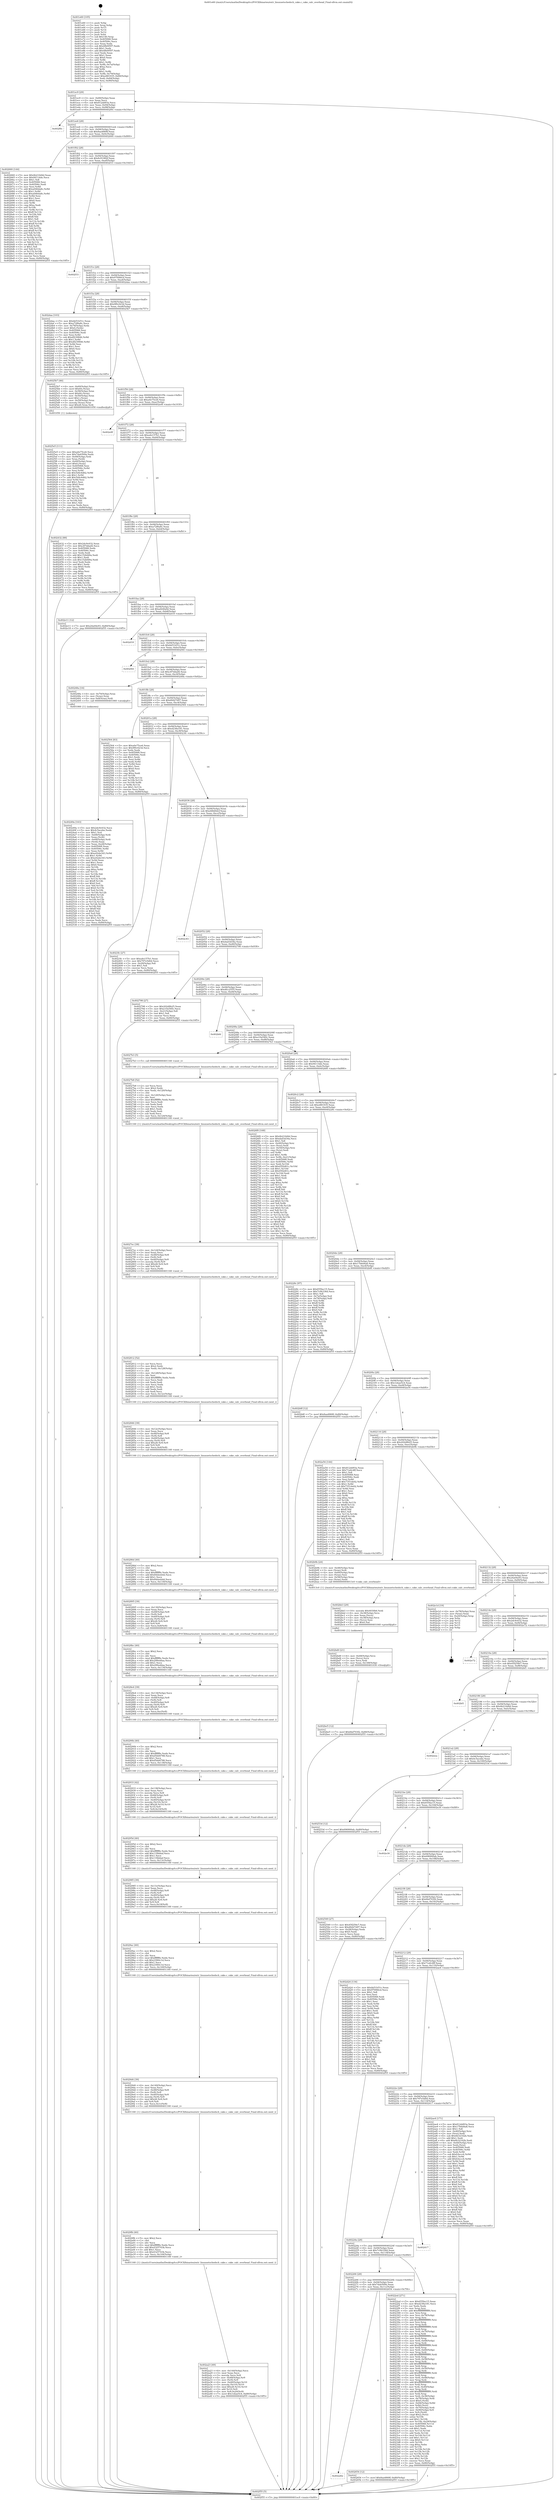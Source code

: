 digraph "0x401e60" {
  label = "0x401e60 (/mnt/c/Users/mathe/Desktop/tcc/POCII/binaries/extr_linuxnetschedsch_cake.c_cake_calc_overhead_Final-ollvm.out::main(0))"
  labelloc = "t"
  node[shape=record]

  Entry [label="",width=0.3,height=0.3,shape=circle,fillcolor=black,style=filled]
  "0x401ec9" [label="{
     0x401ec9 [29]\l
     | [instrs]\l
     &nbsp;&nbsp;0x401ec9 \<+3\>: mov -0x80(%rbp),%eax\l
     &nbsp;&nbsp;0x401ecc \<+2\>: mov %eax,%ecx\l
     &nbsp;&nbsp;0x401ece \<+6\>: sub $0x812dd93a,%ecx\l
     &nbsp;&nbsp;0x401ed4 \<+6\>: mov %eax,-0x94(%rbp)\l
     &nbsp;&nbsp;0x401eda \<+6\>: mov %ecx,-0x98(%rbp)\l
     &nbsp;&nbsp;0x401ee0 \<+6\>: je 0000000000402f0c \<main+0x10ac\>\l
  }"]
  "0x402f0c" [label="{
     0x402f0c\l
  }", style=dashed]
  "0x401ee6" [label="{
     0x401ee6 [28]\l
     | [instrs]\l
     &nbsp;&nbsp;0x401ee6 \<+5\>: jmp 0000000000401eeb \<main+0x8b\>\l
     &nbsp;&nbsp;0x401eeb \<+6\>: mov -0x94(%rbp),%eax\l
     &nbsp;&nbsp;0x401ef1 \<+5\>: sub $0x8aa4868f,%eax\l
     &nbsp;&nbsp;0x401ef6 \<+6\>: mov %eax,-0x9c(%rbp)\l
     &nbsp;&nbsp;0x401efc \<+6\>: je 0000000000402660 \<main+0x800\>\l
  }"]
  Exit [label="",width=0.3,height=0.3,shape=circle,fillcolor=black,style=filled,peripheries=2]
  "0x402660" [label="{
     0x402660 [144]\l
     | [instrs]\l
     &nbsp;&nbsp;0x402660 \<+5\>: mov $0x4b210d4d,%eax\l
     &nbsp;&nbsp;0x402665 \<+5\>: mov $0x94114de,%ecx\l
     &nbsp;&nbsp;0x40266a \<+2\>: mov $0x1,%dl\l
     &nbsp;&nbsp;0x40266c \<+7\>: mov 0x405068,%esi\l
     &nbsp;&nbsp;0x402673 \<+7\>: mov 0x40506c,%edi\l
     &nbsp;&nbsp;0x40267a \<+3\>: mov %esi,%r8d\l
     &nbsp;&nbsp;0x40267d \<+7\>: add $0xa046da8c,%r8d\l
     &nbsp;&nbsp;0x402684 \<+4\>: sub $0x1,%r8d\l
     &nbsp;&nbsp;0x402688 \<+7\>: sub $0xa046da8c,%r8d\l
     &nbsp;&nbsp;0x40268f \<+4\>: imul %r8d,%esi\l
     &nbsp;&nbsp;0x402693 \<+3\>: and $0x1,%esi\l
     &nbsp;&nbsp;0x402696 \<+3\>: cmp $0x0,%esi\l
     &nbsp;&nbsp;0x402699 \<+4\>: sete %r9b\l
     &nbsp;&nbsp;0x40269d \<+3\>: cmp $0xa,%edi\l
     &nbsp;&nbsp;0x4026a0 \<+4\>: setl %r10b\l
     &nbsp;&nbsp;0x4026a4 \<+3\>: mov %r9b,%r11b\l
     &nbsp;&nbsp;0x4026a7 \<+4\>: xor $0xff,%r11b\l
     &nbsp;&nbsp;0x4026ab \<+3\>: mov %r10b,%bl\l
     &nbsp;&nbsp;0x4026ae \<+3\>: xor $0xff,%bl\l
     &nbsp;&nbsp;0x4026b1 \<+3\>: xor $0x1,%dl\l
     &nbsp;&nbsp;0x4026b4 \<+3\>: mov %r11b,%r14b\l
     &nbsp;&nbsp;0x4026b7 \<+4\>: and $0xff,%r14b\l
     &nbsp;&nbsp;0x4026bb \<+3\>: and %dl,%r9b\l
     &nbsp;&nbsp;0x4026be \<+3\>: mov %bl,%r15b\l
     &nbsp;&nbsp;0x4026c1 \<+4\>: and $0xff,%r15b\l
     &nbsp;&nbsp;0x4026c5 \<+3\>: and %dl,%r10b\l
     &nbsp;&nbsp;0x4026c8 \<+3\>: or %r9b,%r14b\l
     &nbsp;&nbsp;0x4026cb \<+3\>: or %r10b,%r15b\l
     &nbsp;&nbsp;0x4026ce \<+3\>: xor %r15b,%r14b\l
     &nbsp;&nbsp;0x4026d1 \<+3\>: or %bl,%r11b\l
     &nbsp;&nbsp;0x4026d4 \<+4\>: xor $0xff,%r11b\l
     &nbsp;&nbsp;0x4026d8 \<+3\>: or $0x1,%dl\l
     &nbsp;&nbsp;0x4026db \<+3\>: and %dl,%r11b\l
     &nbsp;&nbsp;0x4026de \<+3\>: or %r11b,%r14b\l
     &nbsp;&nbsp;0x4026e1 \<+4\>: test $0x1,%r14b\l
     &nbsp;&nbsp;0x4026e5 \<+3\>: cmovne %ecx,%eax\l
     &nbsp;&nbsp;0x4026e8 \<+3\>: mov %eax,-0x80(%rbp)\l
     &nbsp;&nbsp;0x4026eb \<+5\>: jmp 0000000000402f55 \<main+0x10f5\>\l
  }"]
  "0x401f02" [label="{
     0x401f02 [28]\l
     | [instrs]\l
     &nbsp;&nbsp;0x401f02 \<+5\>: jmp 0000000000401f07 \<main+0xa7\>\l
     &nbsp;&nbsp;0x401f07 \<+6\>: mov -0x94(%rbp),%eax\l
     &nbsp;&nbsp;0x401f0d \<+5\>: sub $0x8c91982f,%eax\l
     &nbsp;&nbsp;0x401f12 \<+6\>: mov %eax,-0xa0(%rbp)\l
     &nbsp;&nbsp;0x401f18 \<+6\>: je 0000000000402f33 \<main+0x10d3\>\l
  }"]
  "0x402be5" [label="{
     0x402be5 [12]\l
     | [instrs]\l
     &nbsp;&nbsp;0x402be5 \<+7\>: movl $0x6bd703f2,-0x80(%rbp)\l
     &nbsp;&nbsp;0x402bec \<+5\>: jmp 0000000000402f55 \<main+0x10f5\>\l
  }"]
  "0x402f33" [label="{
     0x402f33\l
  }", style=dashed]
  "0x401f1e" [label="{
     0x401f1e [28]\l
     | [instrs]\l
     &nbsp;&nbsp;0x401f1e \<+5\>: jmp 0000000000401f23 \<main+0xc3\>\l
     &nbsp;&nbsp;0x401f23 \<+6\>: mov -0x94(%rbp),%eax\l
     &nbsp;&nbsp;0x401f29 \<+5\>: sub $0x970f46cd,%eax\l
     &nbsp;&nbsp;0x401f2e \<+6\>: mov %eax,-0xa4(%rbp)\l
     &nbsp;&nbsp;0x401f34 \<+6\>: je 0000000000402daa \<main+0xf4a\>\l
  }"]
  "0x402bd0" [label="{
     0x402bd0 [21]\l
     | [instrs]\l
     &nbsp;&nbsp;0x402bd0 \<+4\>: mov -0x48(%rbp),%rcx\l
     &nbsp;&nbsp;0x402bd4 \<+3\>: mov (%rcx),%rcx\l
     &nbsp;&nbsp;0x402bd7 \<+3\>: mov %rcx,%rdi\l
     &nbsp;&nbsp;0x402bda \<+6\>: mov %eax,-0x148(%rbp)\l
     &nbsp;&nbsp;0x402be0 \<+5\>: call 0000000000401030 \<free@plt\>\l
     | [calls]\l
     &nbsp;&nbsp;0x401030 \{1\} (unknown)\l
  }"]
  "0x402daa" [label="{
     0x402daa [103]\l
     | [instrs]\l
     &nbsp;&nbsp;0x402daa \<+5\>: mov $0xbb51b51c,%eax\l
     &nbsp;&nbsp;0x402daf \<+5\>: mov $0xa72f6a8c,%ecx\l
     &nbsp;&nbsp;0x402db4 \<+4\>: mov -0x78(%rbp),%rdx\l
     &nbsp;&nbsp;0x402db8 \<+6\>: movl $0x0,(%rdx)\l
     &nbsp;&nbsp;0x402dbe \<+7\>: mov 0x405068,%esi\l
     &nbsp;&nbsp;0x402dc5 \<+7\>: mov 0x40506c,%edi\l
     &nbsp;&nbsp;0x402dcc \<+3\>: mov %esi,%r8d\l
     &nbsp;&nbsp;0x402dcf \<+7\>: sub $0xdf239846,%r8d\l
     &nbsp;&nbsp;0x402dd6 \<+4\>: sub $0x1,%r8d\l
     &nbsp;&nbsp;0x402dda \<+7\>: add $0xdf239846,%r8d\l
     &nbsp;&nbsp;0x402de1 \<+4\>: imul %r8d,%esi\l
     &nbsp;&nbsp;0x402de5 \<+3\>: and $0x1,%esi\l
     &nbsp;&nbsp;0x402de8 \<+3\>: cmp $0x0,%esi\l
     &nbsp;&nbsp;0x402deb \<+4\>: sete %r9b\l
     &nbsp;&nbsp;0x402def \<+3\>: cmp $0xa,%edi\l
     &nbsp;&nbsp;0x402df2 \<+4\>: setl %r10b\l
     &nbsp;&nbsp;0x402df6 \<+3\>: mov %r9b,%r11b\l
     &nbsp;&nbsp;0x402df9 \<+3\>: and %r10b,%r11b\l
     &nbsp;&nbsp;0x402dfc \<+3\>: xor %r10b,%r9b\l
     &nbsp;&nbsp;0x402dff \<+3\>: or %r9b,%r11b\l
     &nbsp;&nbsp;0x402e02 \<+4\>: test $0x1,%r11b\l
     &nbsp;&nbsp;0x402e06 \<+3\>: cmovne %ecx,%eax\l
     &nbsp;&nbsp;0x402e09 \<+3\>: mov %eax,-0x80(%rbp)\l
     &nbsp;&nbsp;0x402e0c \<+5\>: jmp 0000000000402f55 \<main+0x10f5\>\l
  }"]
  "0x401f3a" [label="{
     0x401f3a [28]\l
     | [instrs]\l
     &nbsp;&nbsp;0x401f3a \<+5\>: jmp 0000000000401f3f \<main+0xdf\>\l
     &nbsp;&nbsp;0x401f3f \<+6\>: mov -0x94(%rbp),%eax\l
     &nbsp;&nbsp;0x401f45 \<+5\>: sub $0x9f0c023d,%eax\l
     &nbsp;&nbsp;0x401f4a \<+6\>: mov %eax,-0xa8(%rbp)\l
     &nbsp;&nbsp;0x401f50 \<+6\>: je 00000000004025b7 \<main+0x757\>\l
  }"]
  "0x402bb3" [label="{
     0x402bb3 [29]\l
     | [instrs]\l
     &nbsp;&nbsp;0x402bb3 \<+10\>: movabs $0x4030b6,%rdi\l
     &nbsp;&nbsp;0x402bbd \<+4\>: mov -0x38(%rbp),%rcx\l
     &nbsp;&nbsp;0x402bc1 \<+2\>: mov %eax,(%rcx)\l
     &nbsp;&nbsp;0x402bc3 \<+4\>: mov -0x38(%rbp),%rcx\l
     &nbsp;&nbsp;0x402bc7 \<+2\>: mov (%rcx),%esi\l
     &nbsp;&nbsp;0x402bc9 \<+2\>: mov $0x0,%al\l
     &nbsp;&nbsp;0x402bcb \<+5\>: call 0000000000401040 \<printf@plt\>\l
     | [calls]\l
     &nbsp;&nbsp;0x401040 \{1\} (unknown)\l
  }"]
  "0x4025b7" [label="{
     0x4025b7 [46]\l
     | [instrs]\l
     &nbsp;&nbsp;0x4025b7 \<+4\>: mov -0x60(%rbp),%rax\l
     &nbsp;&nbsp;0x4025bb \<+6\>: movl $0x64,(%rax)\l
     &nbsp;&nbsp;0x4025c1 \<+4\>: mov -0x58(%rbp),%rax\l
     &nbsp;&nbsp;0x4025c5 \<+6\>: movl $0x64,(%rax)\l
     &nbsp;&nbsp;0x4025cb \<+4\>: mov -0x50(%rbp),%rax\l
     &nbsp;&nbsp;0x4025cf \<+6\>: movl $0x1,(%rax)\l
     &nbsp;&nbsp;0x4025d5 \<+4\>: mov -0x50(%rbp),%rax\l
     &nbsp;&nbsp;0x4025d9 \<+3\>: movslq (%rax),%rax\l
     &nbsp;&nbsp;0x4025dc \<+4\>: imul $0x28,%rax,%rdi\l
     &nbsp;&nbsp;0x4025e0 \<+5\>: call 0000000000401050 \<malloc@plt\>\l
     | [calls]\l
     &nbsp;&nbsp;0x401050 \{1\} (unknown)\l
  }"]
  "0x401f56" [label="{
     0x401f56 [28]\l
     | [instrs]\l
     &nbsp;&nbsp;0x401f56 \<+5\>: jmp 0000000000401f5b \<main+0xfb\>\l
     &nbsp;&nbsp;0x401f5b \<+6\>: mov -0x94(%rbp),%eax\l
     &nbsp;&nbsp;0x401f61 \<+5\>: sub $0xa0e75ce6,%eax\l
     &nbsp;&nbsp;0x401f66 \<+6\>: mov %eax,-0xac(%rbp)\l
     &nbsp;&nbsp;0x401f6c \<+6\>: je 0000000000402e9f \<main+0x103f\>\l
  }"]
  "0x402a23" [label="{
     0x402a23 [49]\l
     | [instrs]\l
     &nbsp;&nbsp;0x402a23 \<+6\>: mov -0x144(%rbp),%ecx\l
     &nbsp;&nbsp;0x402a29 \<+3\>: imul %eax,%ecx\l
     &nbsp;&nbsp;0x402a2c \<+3\>: movslq %ecx,%r8\l
     &nbsp;&nbsp;0x402a2f \<+4\>: mov -0x48(%rbp),%r9\l
     &nbsp;&nbsp;0x402a33 \<+3\>: mov (%r9),%r9\l
     &nbsp;&nbsp;0x402a36 \<+4\>: mov -0x40(%rbp),%r10\l
     &nbsp;&nbsp;0x402a3a \<+3\>: movslq (%r10),%r10\l
     &nbsp;&nbsp;0x402a3d \<+4\>: imul $0x28,%r10,%r10\l
     &nbsp;&nbsp;0x402a41 \<+3\>: add %r10,%r9\l
     &nbsp;&nbsp;0x402a44 \<+4\>: mov %r8,0x20(%r9)\l
     &nbsp;&nbsp;0x402a48 \<+7\>: movl $0x1ebae5c4,-0x80(%rbp)\l
     &nbsp;&nbsp;0x402a4f \<+5\>: jmp 0000000000402f55 \<main+0x10f5\>\l
  }"]
  "0x402e9f" [label="{
     0x402e9f\l
  }", style=dashed]
  "0x401f72" [label="{
     0x401f72 [28]\l
     | [instrs]\l
     &nbsp;&nbsp;0x401f72 \<+5\>: jmp 0000000000401f77 \<main+0x117\>\l
     &nbsp;&nbsp;0x401f77 \<+6\>: mov -0x94(%rbp),%eax\l
     &nbsp;&nbsp;0x401f7d \<+5\>: sub $0xa4e157b1,%eax\l
     &nbsp;&nbsp;0x401f82 \<+6\>: mov %eax,-0xb0(%rbp)\l
     &nbsp;&nbsp;0x401f88 \<+6\>: je 0000000000402432 \<main+0x5d2\>\l
  }"]
  "0x4029fb" [label="{
     0x4029fb [40]\l
     | [instrs]\l
     &nbsp;&nbsp;0x4029fb \<+5\>: mov $0x2,%ecx\l
     &nbsp;&nbsp;0x402a00 \<+1\>: cltd\l
     &nbsp;&nbsp;0x402a01 \<+2\>: idiv %ecx\l
     &nbsp;&nbsp;0x402a03 \<+6\>: imul $0xfffffffe,%edx,%ecx\l
     &nbsp;&nbsp;0x402a09 \<+6\>: add $0x4325743b,%ecx\l
     &nbsp;&nbsp;0x402a0f \<+3\>: add $0x1,%ecx\l
     &nbsp;&nbsp;0x402a12 \<+6\>: sub $0x4325743b,%ecx\l
     &nbsp;&nbsp;0x402a18 \<+6\>: mov %ecx,-0x144(%rbp)\l
     &nbsp;&nbsp;0x402a1e \<+5\>: call 0000000000401160 \<next_i\>\l
     | [calls]\l
     &nbsp;&nbsp;0x401160 \{1\} (/mnt/c/Users/mathe/Desktop/tcc/POCII/binaries/extr_linuxnetschedsch_cake.c_cake_calc_overhead_Final-ollvm.out::next_i)\l
  }"]
  "0x402432" [label="{
     0x402432 [88]\l
     | [instrs]\l
     &nbsp;&nbsp;0x402432 \<+5\>: mov $0x2dc9c632,%eax\l
     &nbsp;&nbsp;0x402437 \<+5\>: mov $0xc87ddad4,%ecx\l
     &nbsp;&nbsp;0x40243c \<+7\>: mov 0x405068,%edx\l
     &nbsp;&nbsp;0x402443 \<+7\>: mov 0x40506c,%esi\l
     &nbsp;&nbsp;0x40244a \<+2\>: mov %edx,%edi\l
     &nbsp;&nbsp;0x40244c \<+6\>: add $0x152bfd0a,%edi\l
     &nbsp;&nbsp;0x402452 \<+3\>: sub $0x1,%edi\l
     &nbsp;&nbsp;0x402455 \<+6\>: sub $0x152bfd0a,%edi\l
     &nbsp;&nbsp;0x40245b \<+3\>: imul %edi,%edx\l
     &nbsp;&nbsp;0x40245e \<+3\>: and $0x1,%edx\l
     &nbsp;&nbsp;0x402461 \<+3\>: cmp $0x0,%edx\l
     &nbsp;&nbsp;0x402464 \<+4\>: sete %r8b\l
     &nbsp;&nbsp;0x402468 \<+3\>: cmp $0xa,%esi\l
     &nbsp;&nbsp;0x40246b \<+4\>: setl %r9b\l
     &nbsp;&nbsp;0x40246f \<+3\>: mov %r8b,%r10b\l
     &nbsp;&nbsp;0x402472 \<+3\>: and %r9b,%r10b\l
     &nbsp;&nbsp;0x402475 \<+3\>: xor %r9b,%r8b\l
     &nbsp;&nbsp;0x402478 \<+3\>: or %r8b,%r10b\l
     &nbsp;&nbsp;0x40247b \<+4\>: test $0x1,%r10b\l
     &nbsp;&nbsp;0x40247f \<+3\>: cmovne %ecx,%eax\l
     &nbsp;&nbsp;0x402482 \<+3\>: mov %eax,-0x80(%rbp)\l
     &nbsp;&nbsp;0x402485 \<+5\>: jmp 0000000000402f55 \<main+0x10f5\>\l
  }"]
  "0x401f8e" [label="{
     0x401f8e [28]\l
     | [instrs]\l
     &nbsp;&nbsp;0x401f8e \<+5\>: jmp 0000000000401f93 \<main+0x133\>\l
     &nbsp;&nbsp;0x401f93 \<+6\>: mov -0x94(%rbp),%eax\l
     &nbsp;&nbsp;0x401f99 \<+5\>: sub $0xa72f6a8c,%eax\l
     &nbsp;&nbsp;0x401f9e \<+6\>: mov %eax,-0xb4(%rbp)\l
     &nbsp;&nbsp;0x401fa4 \<+6\>: je 0000000000402e11 \<main+0xfb1\>\l
  }"]
  "0x4029d4" [label="{
     0x4029d4 [39]\l
     | [instrs]\l
     &nbsp;&nbsp;0x4029d4 \<+6\>: mov -0x140(%rbp),%ecx\l
     &nbsp;&nbsp;0x4029da \<+3\>: imul %eax,%ecx\l
     &nbsp;&nbsp;0x4029dd \<+4\>: mov -0x48(%rbp),%r8\l
     &nbsp;&nbsp;0x4029e1 \<+3\>: mov (%r8),%r8\l
     &nbsp;&nbsp;0x4029e4 \<+4\>: mov -0x40(%rbp),%r9\l
     &nbsp;&nbsp;0x4029e8 \<+3\>: movslq (%r9),%r9\l
     &nbsp;&nbsp;0x4029eb \<+4\>: imul $0x28,%r9,%r9\l
     &nbsp;&nbsp;0x4029ef \<+3\>: add %r9,%r8\l
     &nbsp;&nbsp;0x4029f2 \<+4\>: mov %ecx,0x1c(%r8)\l
     &nbsp;&nbsp;0x4029f6 \<+5\>: call 0000000000401160 \<next_i\>\l
     | [calls]\l
     &nbsp;&nbsp;0x401160 \{1\} (/mnt/c/Users/mathe/Desktop/tcc/POCII/binaries/extr_linuxnetschedsch_cake.c_cake_calc_overhead_Final-ollvm.out::next_i)\l
  }"]
  "0x402e11" [label="{
     0x402e11 [12]\l
     | [instrs]\l
     &nbsp;&nbsp;0x402e11 \<+7\>: movl $0x24a04e93,-0x80(%rbp)\l
     &nbsp;&nbsp;0x402e18 \<+5\>: jmp 0000000000402f55 \<main+0x10f5\>\l
  }"]
  "0x401faa" [label="{
     0x401faa [28]\l
     | [instrs]\l
     &nbsp;&nbsp;0x401faa \<+5\>: jmp 0000000000401faf \<main+0x14f\>\l
     &nbsp;&nbsp;0x401faf \<+6\>: mov -0x94(%rbp),%eax\l
     &nbsp;&nbsp;0x401fb5 \<+5\>: sub $0xaf24fa0d,%eax\l
     &nbsp;&nbsp;0x401fba \<+6\>: mov %eax,-0xb8(%rbp)\l
     &nbsp;&nbsp;0x401fc0 \<+6\>: je 0000000000402d18 \<main+0xeb8\>\l
  }"]
  "0x4029ac" [label="{
     0x4029ac [40]\l
     | [instrs]\l
     &nbsp;&nbsp;0x4029ac \<+5\>: mov $0x2,%ecx\l
     &nbsp;&nbsp;0x4029b1 \<+1\>: cltd\l
     &nbsp;&nbsp;0x4029b2 \<+2\>: idiv %ecx\l
     &nbsp;&nbsp;0x4029b4 \<+6\>: imul $0xfffffffe,%edx,%ecx\l
     &nbsp;&nbsp;0x4029ba \<+6\>: sub $0x23f40c1d,%ecx\l
     &nbsp;&nbsp;0x4029c0 \<+3\>: add $0x1,%ecx\l
     &nbsp;&nbsp;0x4029c3 \<+6\>: add $0x23f40c1d,%ecx\l
     &nbsp;&nbsp;0x4029c9 \<+6\>: mov %ecx,-0x140(%rbp)\l
     &nbsp;&nbsp;0x4029cf \<+5\>: call 0000000000401160 \<next_i\>\l
     | [calls]\l
     &nbsp;&nbsp;0x401160 \{1\} (/mnt/c/Users/mathe/Desktop/tcc/POCII/binaries/extr_linuxnetschedsch_cake.c_cake_calc_overhead_Final-ollvm.out::next_i)\l
  }"]
  "0x402d18" [label="{
     0x402d18\l
  }", style=dashed]
  "0x401fc6" [label="{
     0x401fc6 [28]\l
     | [instrs]\l
     &nbsp;&nbsp;0x401fc6 \<+5\>: jmp 0000000000401fcb \<main+0x16b\>\l
     &nbsp;&nbsp;0x401fcb \<+6\>: mov -0x94(%rbp),%eax\l
     &nbsp;&nbsp;0x401fd1 \<+5\>: sub $0xbb51b51c,%eax\l
     &nbsp;&nbsp;0x401fd6 \<+6\>: mov %eax,-0xbc(%rbp)\l
     &nbsp;&nbsp;0x401fdc \<+6\>: je 0000000000402f44 \<main+0x10e4\>\l
  }"]
  "0x402985" [label="{
     0x402985 [39]\l
     | [instrs]\l
     &nbsp;&nbsp;0x402985 \<+6\>: mov -0x13c(%rbp),%ecx\l
     &nbsp;&nbsp;0x40298b \<+3\>: imul %eax,%ecx\l
     &nbsp;&nbsp;0x40298e \<+4\>: mov -0x48(%rbp),%r8\l
     &nbsp;&nbsp;0x402992 \<+3\>: mov (%r8),%r8\l
     &nbsp;&nbsp;0x402995 \<+4\>: mov -0x40(%rbp),%r9\l
     &nbsp;&nbsp;0x402999 \<+3\>: movslq (%r9),%r9\l
     &nbsp;&nbsp;0x40299c \<+4\>: imul $0x28,%r9,%r9\l
     &nbsp;&nbsp;0x4029a0 \<+3\>: add %r9,%r8\l
     &nbsp;&nbsp;0x4029a3 \<+4\>: mov %ecx,0x18(%r8)\l
     &nbsp;&nbsp;0x4029a7 \<+5\>: call 0000000000401160 \<next_i\>\l
     | [calls]\l
     &nbsp;&nbsp;0x401160 \{1\} (/mnt/c/Users/mathe/Desktop/tcc/POCII/binaries/extr_linuxnetschedsch_cake.c_cake_calc_overhead_Final-ollvm.out::next_i)\l
  }"]
  "0x402f44" [label="{
     0x402f44\l
  }", style=dashed]
  "0x401fe2" [label="{
     0x401fe2 [28]\l
     | [instrs]\l
     &nbsp;&nbsp;0x401fe2 \<+5\>: jmp 0000000000401fe7 \<main+0x187\>\l
     &nbsp;&nbsp;0x401fe7 \<+6\>: mov -0x94(%rbp),%eax\l
     &nbsp;&nbsp;0x401fed \<+5\>: sub $0xc87ddad4,%eax\l
     &nbsp;&nbsp;0x401ff2 \<+6\>: mov %eax,-0xc0(%rbp)\l
     &nbsp;&nbsp;0x401ff8 \<+6\>: je 000000000040248a \<main+0x62a\>\l
  }"]
  "0x40295d" [label="{
     0x40295d [40]\l
     | [instrs]\l
     &nbsp;&nbsp;0x40295d \<+5\>: mov $0x2,%ecx\l
     &nbsp;&nbsp;0x402962 \<+1\>: cltd\l
     &nbsp;&nbsp;0x402963 \<+2\>: idiv %ecx\l
     &nbsp;&nbsp;0x402965 \<+6\>: imul $0xfffffffe,%edx,%ecx\l
     &nbsp;&nbsp;0x40296b \<+6\>: add $0x11fbbbaf,%ecx\l
     &nbsp;&nbsp;0x402971 \<+3\>: add $0x1,%ecx\l
     &nbsp;&nbsp;0x402974 \<+6\>: sub $0x11fbbbaf,%ecx\l
     &nbsp;&nbsp;0x40297a \<+6\>: mov %ecx,-0x13c(%rbp)\l
     &nbsp;&nbsp;0x402980 \<+5\>: call 0000000000401160 \<next_i\>\l
     | [calls]\l
     &nbsp;&nbsp;0x401160 \{1\} (/mnt/c/Users/mathe/Desktop/tcc/POCII/binaries/extr_linuxnetschedsch_cake.c_cake_calc_overhead_Final-ollvm.out::next_i)\l
  }"]
  "0x40248a" [label="{
     0x40248a [16]\l
     | [instrs]\l
     &nbsp;&nbsp;0x40248a \<+4\>: mov -0x70(%rbp),%rax\l
     &nbsp;&nbsp;0x40248e \<+3\>: mov (%rax),%rax\l
     &nbsp;&nbsp;0x402491 \<+4\>: mov 0x8(%rax),%rdi\l
     &nbsp;&nbsp;0x402495 \<+5\>: call 0000000000401060 \<atoi@plt\>\l
     | [calls]\l
     &nbsp;&nbsp;0x401060 \{1\} (unknown)\l
  }"]
  "0x401ffe" [label="{
     0x401ffe [28]\l
     | [instrs]\l
     &nbsp;&nbsp;0x401ffe \<+5\>: jmp 0000000000402003 \<main+0x1a3\>\l
     &nbsp;&nbsp;0x402003 \<+6\>: mov -0x94(%rbp),%eax\l
     &nbsp;&nbsp;0x402009 \<+5\>: sub $0xd0d27d97,%eax\l
     &nbsp;&nbsp;0x40200e \<+6\>: mov %eax,-0xc4(%rbp)\l
     &nbsp;&nbsp;0x402014 \<+6\>: je 0000000000402564 \<main+0x704\>\l
  }"]
  "0x402933" [label="{
     0x402933 [42]\l
     | [instrs]\l
     &nbsp;&nbsp;0x402933 \<+6\>: mov -0x138(%rbp),%ecx\l
     &nbsp;&nbsp;0x402939 \<+3\>: imul %eax,%ecx\l
     &nbsp;&nbsp;0x40293c \<+3\>: movslq %ecx,%r8\l
     &nbsp;&nbsp;0x40293f \<+4\>: mov -0x48(%rbp),%r9\l
     &nbsp;&nbsp;0x402943 \<+3\>: mov (%r9),%r9\l
     &nbsp;&nbsp;0x402946 \<+4\>: mov -0x40(%rbp),%r10\l
     &nbsp;&nbsp;0x40294a \<+3\>: movslq (%r10),%r10\l
     &nbsp;&nbsp;0x40294d \<+4\>: imul $0x28,%r10,%r10\l
     &nbsp;&nbsp;0x402951 \<+3\>: add %r10,%r9\l
     &nbsp;&nbsp;0x402954 \<+4\>: mov %r8,0x10(%r9)\l
     &nbsp;&nbsp;0x402958 \<+5\>: call 0000000000401160 \<next_i\>\l
     | [calls]\l
     &nbsp;&nbsp;0x401160 \{1\} (/mnt/c/Users/mathe/Desktop/tcc/POCII/binaries/extr_linuxnetschedsch_cake.c_cake_calc_overhead_Final-ollvm.out::next_i)\l
  }"]
  "0x402564" [label="{
     0x402564 [83]\l
     | [instrs]\l
     &nbsp;&nbsp;0x402564 \<+5\>: mov $0xa0e75ce6,%eax\l
     &nbsp;&nbsp;0x402569 \<+5\>: mov $0x9f0c023d,%ecx\l
     &nbsp;&nbsp;0x40256e \<+2\>: xor %edx,%edx\l
     &nbsp;&nbsp;0x402570 \<+7\>: mov 0x405068,%esi\l
     &nbsp;&nbsp;0x402577 \<+7\>: mov 0x40506c,%edi\l
     &nbsp;&nbsp;0x40257e \<+3\>: sub $0x1,%edx\l
     &nbsp;&nbsp;0x402581 \<+3\>: mov %esi,%r8d\l
     &nbsp;&nbsp;0x402584 \<+3\>: add %edx,%r8d\l
     &nbsp;&nbsp;0x402587 \<+4\>: imul %r8d,%esi\l
     &nbsp;&nbsp;0x40258b \<+3\>: and $0x1,%esi\l
     &nbsp;&nbsp;0x40258e \<+3\>: cmp $0x0,%esi\l
     &nbsp;&nbsp;0x402591 \<+4\>: sete %r9b\l
     &nbsp;&nbsp;0x402595 \<+3\>: cmp $0xa,%edi\l
     &nbsp;&nbsp;0x402598 \<+4\>: setl %r10b\l
     &nbsp;&nbsp;0x40259c \<+3\>: mov %r9b,%r11b\l
     &nbsp;&nbsp;0x40259f \<+3\>: and %r10b,%r11b\l
     &nbsp;&nbsp;0x4025a2 \<+3\>: xor %r10b,%r9b\l
     &nbsp;&nbsp;0x4025a5 \<+3\>: or %r9b,%r11b\l
     &nbsp;&nbsp;0x4025a8 \<+4\>: test $0x1,%r11b\l
     &nbsp;&nbsp;0x4025ac \<+3\>: cmovne %ecx,%eax\l
     &nbsp;&nbsp;0x4025af \<+3\>: mov %eax,-0x80(%rbp)\l
     &nbsp;&nbsp;0x4025b2 \<+5\>: jmp 0000000000402f55 \<main+0x10f5\>\l
  }"]
  "0x40201a" [label="{
     0x40201a [28]\l
     | [instrs]\l
     &nbsp;&nbsp;0x40201a \<+5\>: jmp 000000000040201f \<main+0x1bf\>\l
     &nbsp;&nbsp;0x40201f \<+6\>: mov -0x94(%rbp),%eax\l
     &nbsp;&nbsp;0x402025 \<+5\>: sub $0xd238a181,%eax\l
     &nbsp;&nbsp;0x40202a \<+6\>: mov %eax,-0xc8(%rbp)\l
     &nbsp;&nbsp;0x402030 \<+6\>: je 00000000004023fc \<main+0x59c\>\l
  }"]
  "0x40290b" [label="{
     0x40290b [40]\l
     | [instrs]\l
     &nbsp;&nbsp;0x40290b \<+5\>: mov $0x2,%ecx\l
     &nbsp;&nbsp;0x402910 \<+1\>: cltd\l
     &nbsp;&nbsp;0x402911 \<+2\>: idiv %ecx\l
     &nbsp;&nbsp;0x402913 \<+6\>: imul $0xfffffffe,%edx,%ecx\l
     &nbsp;&nbsp;0x402919 \<+6\>: add $0xd5dd4788,%ecx\l
     &nbsp;&nbsp;0x40291f \<+3\>: add $0x1,%ecx\l
     &nbsp;&nbsp;0x402922 \<+6\>: sub $0xd5dd4788,%ecx\l
     &nbsp;&nbsp;0x402928 \<+6\>: mov %ecx,-0x138(%rbp)\l
     &nbsp;&nbsp;0x40292e \<+5\>: call 0000000000401160 \<next_i\>\l
     | [calls]\l
     &nbsp;&nbsp;0x401160 \{1\} (/mnt/c/Users/mathe/Desktop/tcc/POCII/binaries/extr_linuxnetschedsch_cake.c_cake_calc_overhead_Final-ollvm.out::next_i)\l
  }"]
  "0x4023fc" [label="{
     0x4023fc [27]\l
     | [instrs]\l
     &nbsp;&nbsp;0x4023fc \<+5\>: mov $0xa4e157b1,%eax\l
     &nbsp;&nbsp;0x402401 \<+5\>: mov $0x797e5d0d,%ecx\l
     &nbsp;&nbsp;0x402406 \<+3\>: mov -0x29(%rbp),%dl\l
     &nbsp;&nbsp;0x402409 \<+3\>: test $0x1,%dl\l
     &nbsp;&nbsp;0x40240c \<+3\>: cmovne %ecx,%eax\l
     &nbsp;&nbsp;0x40240f \<+3\>: mov %eax,-0x80(%rbp)\l
     &nbsp;&nbsp;0x402412 \<+5\>: jmp 0000000000402f55 \<main+0x10f5\>\l
  }"]
  "0x402036" [label="{
     0x402036 [28]\l
     | [instrs]\l
     &nbsp;&nbsp;0x402036 \<+5\>: jmp 000000000040203b \<main+0x1db\>\l
     &nbsp;&nbsp;0x40203b \<+6\>: mov -0x94(%rbp),%eax\l
     &nbsp;&nbsp;0x402041 \<+5\>: sub $0xd48d0dcf,%eax\l
     &nbsp;&nbsp;0x402046 \<+6\>: mov %eax,-0xcc(%rbp)\l
     &nbsp;&nbsp;0x40204c \<+6\>: je 0000000000402c83 \<main+0xe23\>\l
  }"]
  "0x4028e4" [label="{
     0x4028e4 [39]\l
     | [instrs]\l
     &nbsp;&nbsp;0x4028e4 \<+6\>: mov -0x134(%rbp),%ecx\l
     &nbsp;&nbsp;0x4028ea \<+3\>: imul %eax,%ecx\l
     &nbsp;&nbsp;0x4028ed \<+4\>: mov -0x48(%rbp),%r8\l
     &nbsp;&nbsp;0x4028f1 \<+3\>: mov (%r8),%r8\l
     &nbsp;&nbsp;0x4028f4 \<+4\>: mov -0x40(%rbp),%r9\l
     &nbsp;&nbsp;0x4028f8 \<+3\>: movslq (%r9),%r9\l
     &nbsp;&nbsp;0x4028fb \<+4\>: imul $0x28,%r9,%r9\l
     &nbsp;&nbsp;0x4028ff \<+3\>: add %r9,%r8\l
     &nbsp;&nbsp;0x402902 \<+4\>: mov %ecx,0xc(%r8)\l
     &nbsp;&nbsp;0x402906 \<+5\>: call 0000000000401160 \<next_i\>\l
     | [calls]\l
     &nbsp;&nbsp;0x401160 \{1\} (/mnt/c/Users/mathe/Desktop/tcc/POCII/binaries/extr_linuxnetschedsch_cake.c_cake_calc_overhead_Final-ollvm.out::next_i)\l
  }"]
  "0x402c83" [label="{
     0x402c83\l
  }", style=dashed]
  "0x402052" [label="{
     0x402052 [28]\l
     | [instrs]\l
     &nbsp;&nbsp;0x402052 \<+5\>: jmp 0000000000402057 \<main+0x1f7\>\l
     &nbsp;&nbsp;0x402057 \<+6\>: mov -0x94(%rbp),%eax\l
     &nbsp;&nbsp;0x40205d \<+5\>: sub $0xdad3d34a,%eax\l
     &nbsp;&nbsp;0x402062 \<+6\>: mov %eax,-0xd0(%rbp)\l
     &nbsp;&nbsp;0x402068 \<+6\>: je 0000000000402798 \<main+0x938\>\l
  }"]
  "0x4028bc" [label="{
     0x4028bc [40]\l
     | [instrs]\l
     &nbsp;&nbsp;0x4028bc \<+5\>: mov $0x2,%ecx\l
     &nbsp;&nbsp;0x4028c1 \<+1\>: cltd\l
     &nbsp;&nbsp;0x4028c2 \<+2\>: idiv %ecx\l
     &nbsp;&nbsp;0x4028c4 \<+6\>: imul $0xfffffffe,%edx,%ecx\l
     &nbsp;&nbsp;0x4028ca \<+6\>: add $0x299eddaa,%ecx\l
     &nbsp;&nbsp;0x4028d0 \<+3\>: add $0x1,%ecx\l
     &nbsp;&nbsp;0x4028d3 \<+6\>: sub $0x299eddaa,%ecx\l
     &nbsp;&nbsp;0x4028d9 \<+6\>: mov %ecx,-0x134(%rbp)\l
     &nbsp;&nbsp;0x4028df \<+5\>: call 0000000000401160 \<next_i\>\l
     | [calls]\l
     &nbsp;&nbsp;0x401160 \{1\} (/mnt/c/Users/mathe/Desktop/tcc/POCII/binaries/extr_linuxnetschedsch_cake.c_cake_calc_overhead_Final-ollvm.out::next_i)\l
  }"]
  "0x402798" [label="{
     0x402798 [27]\l
     | [instrs]\l
     &nbsp;&nbsp;0x402798 \<+5\>: mov $0x202d8b25,%eax\l
     &nbsp;&nbsp;0x40279d \<+5\>: mov $0xe10a540c,%ecx\l
     &nbsp;&nbsp;0x4027a2 \<+3\>: mov -0x21(%rbp),%dl\l
     &nbsp;&nbsp;0x4027a5 \<+3\>: test $0x1,%dl\l
     &nbsp;&nbsp;0x4027a8 \<+3\>: cmovne %ecx,%eax\l
     &nbsp;&nbsp;0x4027ab \<+3\>: mov %eax,-0x80(%rbp)\l
     &nbsp;&nbsp;0x4027ae \<+5\>: jmp 0000000000402f55 \<main+0x10f5\>\l
  }"]
  "0x40206e" [label="{
     0x40206e [28]\l
     | [instrs]\l
     &nbsp;&nbsp;0x40206e \<+5\>: jmp 0000000000402073 \<main+0x213\>\l
     &nbsp;&nbsp;0x402073 \<+6\>: mov -0x94(%rbp),%eax\l
     &nbsp;&nbsp;0x402079 \<+5\>: sub $0xdfcc2555,%eax\l
     &nbsp;&nbsp;0x40207e \<+6\>: mov %eax,-0xd4(%rbp)\l
     &nbsp;&nbsp;0x402084 \<+6\>: je 0000000000402bfd \<main+0xd9d\>\l
  }"]
  "0x402895" [label="{
     0x402895 [39]\l
     | [instrs]\l
     &nbsp;&nbsp;0x402895 \<+6\>: mov -0x130(%rbp),%ecx\l
     &nbsp;&nbsp;0x40289b \<+3\>: imul %eax,%ecx\l
     &nbsp;&nbsp;0x40289e \<+4\>: mov -0x48(%rbp),%r8\l
     &nbsp;&nbsp;0x4028a2 \<+3\>: mov (%r8),%r8\l
     &nbsp;&nbsp;0x4028a5 \<+4\>: mov -0x40(%rbp),%r9\l
     &nbsp;&nbsp;0x4028a9 \<+3\>: movslq (%r9),%r9\l
     &nbsp;&nbsp;0x4028ac \<+4\>: imul $0x28,%r9,%r9\l
     &nbsp;&nbsp;0x4028b0 \<+3\>: add %r9,%r8\l
     &nbsp;&nbsp;0x4028b3 \<+4\>: mov %ecx,0x8(%r8)\l
     &nbsp;&nbsp;0x4028b7 \<+5\>: call 0000000000401160 \<next_i\>\l
     | [calls]\l
     &nbsp;&nbsp;0x401160 \{1\} (/mnt/c/Users/mathe/Desktop/tcc/POCII/binaries/extr_linuxnetschedsch_cake.c_cake_calc_overhead_Final-ollvm.out::next_i)\l
  }"]
  "0x402bfd" [label="{
     0x402bfd\l
  }", style=dashed]
  "0x40208a" [label="{
     0x40208a [28]\l
     | [instrs]\l
     &nbsp;&nbsp;0x40208a \<+5\>: jmp 000000000040208f \<main+0x22f\>\l
     &nbsp;&nbsp;0x40208f \<+6\>: mov -0x94(%rbp),%eax\l
     &nbsp;&nbsp;0x402095 \<+5\>: sub $0xe10a540c,%eax\l
     &nbsp;&nbsp;0x40209a \<+6\>: mov %eax,-0xd8(%rbp)\l
     &nbsp;&nbsp;0x4020a0 \<+6\>: je 00000000004027b3 \<main+0x953\>\l
  }"]
  "0x40286d" [label="{
     0x40286d [40]\l
     | [instrs]\l
     &nbsp;&nbsp;0x40286d \<+5\>: mov $0x2,%ecx\l
     &nbsp;&nbsp;0x402872 \<+1\>: cltd\l
     &nbsp;&nbsp;0x402873 \<+2\>: idiv %ecx\l
     &nbsp;&nbsp;0x402875 \<+6\>: imul $0xfffffffe,%edx,%ecx\l
     &nbsp;&nbsp;0x40287b \<+6\>: add $0x84deeb4d,%ecx\l
     &nbsp;&nbsp;0x402881 \<+3\>: add $0x1,%ecx\l
     &nbsp;&nbsp;0x402884 \<+6\>: sub $0x84deeb4d,%ecx\l
     &nbsp;&nbsp;0x40288a \<+6\>: mov %ecx,-0x130(%rbp)\l
     &nbsp;&nbsp;0x402890 \<+5\>: call 0000000000401160 \<next_i\>\l
     | [calls]\l
     &nbsp;&nbsp;0x401160 \{1\} (/mnt/c/Users/mathe/Desktop/tcc/POCII/binaries/extr_linuxnetschedsch_cake.c_cake_calc_overhead_Final-ollvm.out::next_i)\l
  }"]
  "0x4027b3" [label="{
     0x4027b3 [5]\l
     | [instrs]\l
     &nbsp;&nbsp;0x4027b3 \<+5\>: call 0000000000401160 \<next_i\>\l
     | [calls]\l
     &nbsp;&nbsp;0x401160 \{1\} (/mnt/c/Users/mathe/Desktop/tcc/POCII/binaries/extr_linuxnetschedsch_cake.c_cake_calc_overhead_Final-ollvm.out::next_i)\l
  }"]
  "0x4020a6" [label="{
     0x4020a6 [28]\l
     | [instrs]\l
     &nbsp;&nbsp;0x4020a6 \<+5\>: jmp 00000000004020ab \<main+0x24b\>\l
     &nbsp;&nbsp;0x4020ab \<+6\>: mov -0x94(%rbp),%eax\l
     &nbsp;&nbsp;0x4020b1 \<+5\>: sub $0x94114de,%eax\l
     &nbsp;&nbsp;0x4020b6 \<+6\>: mov %eax,-0xdc(%rbp)\l
     &nbsp;&nbsp;0x4020bc \<+6\>: je 00000000004026f0 \<main+0x890\>\l
  }"]
  "0x402846" [label="{
     0x402846 [39]\l
     | [instrs]\l
     &nbsp;&nbsp;0x402846 \<+6\>: mov -0x12c(%rbp),%ecx\l
     &nbsp;&nbsp;0x40284c \<+3\>: imul %eax,%ecx\l
     &nbsp;&nbsp;0x40284f \<+4\>: mov -0x48(%rbp),%r8\l
     &nbsp;&nbsp;0x402853 \<+3\>: mov (%r8),%r8\l
     &nbsp;&nbsp;0x402856 \<+4\>: mov -0x40(%rbp),%r9\l
     &nbsp;&nbsp;0x40285a \<+3\>: movslq (%r9),%r9\l
     &nbsp;&nbsp;0x40285d \<+4\>: imul $0x28,%r9,%r9\l
     &nbsp;&nbsp;0x402861 \<+3\>: add %r9,%r8\l
     &nbsp;&nbsp;0x402864 \<+4\>: mov %ecx,0x4(%r8)\l
     &nbsp;&nbsp;0x402868 \<+5\>: call 0000000000401160 \<next_i\>\l
     | [calls]\l
     &nbsp;&nbsp;0x401160 \{1\} (/mnt/c/Users/mathe/Desktop/tcc/POCII/binaries/extr_linuxnetschedsch_cake.c_cake_calc_overhead_Final-ollvm.out::next_i)\l
  }"]
  "0x4026f0" [label="{
     0x4026f0 [168]\l
     | [instrs]\l
     &nbsp;&nbsp;0x4026f0 \<+5\>: mov $0x4b210d4d,%eax\l
     &nbsp;&nbsp;0x4026f5 \<+5\>: mov $0xdad3d34a,%ecx\l
     &nbsp;&nbsp;0x4026fa \<+2\>: mov $0x1,%dl\l
     &nbsp;&nbsp;0x4026fc \<+4\>: mov -0x40(%rbp),%rsi\l
     &nbsp;&nbsp;0x402700 \<+2\>: mov (%rsi),%edi\l
     &nbsp;&nbsp;0x402702 \<+4\>: mov -0x50(%rbp),%rsi\l
     &nbsp;&nbsp;0x402706 \<+2\>: cmp (%rsi),%edi\l
     &nbsp;&nbsp;0x402708 \<+4\>: setl %r8b\l
     &nbsp;&nbsp;0x40270c \<+4\>: and $0x1,%r8b\l
     &nbsp;&nbsp;0x402710 \<+4\>: mov %r8b,-0x21(%rbp)\l
     &nbsp;&nbsp;0x402714 \<+7\>: mov 0x405068,%edi\l
     &nbsp;&nbsp;0x40271b \<+8\>: mov 0x40506c,%r9d\l
     &nbsp;&nbsp;0x402723 \<+3\>: mov %edi,%r10d\l
     &nbsp;&nbsp;0x402726 \<+7\>: add $0x45f2d01c,%r10d\l
     &nbsp;&nbsp;0x40272d \<+4\>: sub $0x1,%r10d\l
     &nbsp;&nbsp;0x402731 \<+7\>: sub $0x45f2d01c,%r10d\l
     &nbsp;&nbsp;0x402738 \<+4\>: imul %r10d,%edi\l
     &nbsp;&nbsp;0x40273c \<+3\>: and $0x1,%edi\l
     &nbsp;&nbsp;0x40273f \<+3\>: cmp $0x0,%edi\l
     &nbsp;&nbsp;0x402742 \<+4\>: sete %r8b\l
     &nbsp;&nbsp;0x402746 \<+4\>: cmp $0xa,%r9d\l
     &nbsp;&nbsp;0x40274a \<+4\>: setl %r11b\l
     &nbsp;&nbsp;0x40274e \<+3\>: mov %r8b,%bl\l
     &nbsp;&nbsp;0x402751 \<+3\>: xor $0xff,%bl\l
     &nbsp;&nbsp;0x402754 \<+3\>: mov %r11b,%r14b\l
     &nbsp;&nbsp;0x402757 \<+4\>: xor $0xff,%r14b\l
     &nbsp;&nbsp;0x40275b \<+3\>: xor $0x0,%dl\l
     &nbsp;&nbsp;0x40275e \<+3\>: mov %bl,%r15b\l
     &nbsp;&nbsp;0x402761 \<+4\>: and $0x0,%r15b\l
     &nbsp;&nbsp;0x402765 \<+3\>: and %dl,%r8b\l
     &nbsp;&nbsp;0x402768 \<+3\>: mov %r14b,%r12b\l
     &nbsp;&nbsp;0x40276b \<+4\>: and $0x0,%r12b\l
     &nbsp;&nbsp;0x40276f \<+3\>: and %dl,%r11b\l
     &nbsp;&nbsp;0x402772 \<+3\>: or %r8b,%r15b\l
     &nbsp;&nbsp;0x402775 \<+3\>: or %r11b,%r12b\l
     &nbsp;&nbsp;0x402778 \<+3\>: xor %r12b,%r15b\l
     &nbsp;&nbsp;0x40277b \<+3\>: or %r14b,%bl\l
     &nbsp;&nbsp;0x40277e \<+3\>: xor $0xff,%bl\l
     &nbsp;&nbsp;0x402781 \<+3\>: or $0x0,%dl\l
     &nbsp;&nbsp;0x402784 \<+2\>: and %dl,%bl\l
     &nbsp;&nbsp;0x402786 \<+3\>: or %bl,%r15b\l
     &nbsp;&nbsp;0x402789 \<+4\>: test $0x1,%r15b\l
     &nbsp;&nbsp;0x40278d \<+3\>: cmovne %ecx,%eax\l
     &nbsp;&nbsp;0x402790 \<+3\>: mov %eax,-0x80(%rbp)\l
     &nbsp;&nbsp;0x402793 \<+5\>: jmp 0000000000402f55 \<main+0x10f5\>\l
  }"]
  "0x4020c2" [label="{
     0x4020c2 [28]\l
     | [instrs]\l
     &nbsp;&nbsp;0x4020c2 \<+5\>: jmp 00000000004020c7 \<main+0x267\>\l
     &nbsp;&nbsp;0x4020c7 \<+6\>: mov -0x94(%rbp),%eax\l
     &nbsp;&nbsp;0x4020cd \<+5\>: sub $0xe881935,%eax\l
     &nbsp;&nbsp;0x4020d2 \<+6\>: mov %eax,-0xe0(%rbp)\l
     &nbsp;&nbsp;0x4020d8 \<+6\>: je 000000000040228c \<main+0x42c\>\l
  }"]
  "0x402812" [label="{
     0x402812 [52]\l
     | [instrs]\l
     &nbsp;&nbsp;0x402812 \<+2\>: xor %ecx,%ecx\l
     &nbsp;&nbsp;0x402814 \<+5\>: mov $0x2,%edx\l
     &nbsp;&nbsp;0x402819 \<+6\>: mov %edx,-0x128(%rbp)\l
     &nbsp;&nbsp;0x40281f \<+1\>: cltd\l
     &nbsp;&nbsp;0x402820 \<+6\>: mov -0x128(%rbp),%esi\l
     &nbsp;&nbsp;0x402826 \<+2\>: idiv %esi\l
     &nbsp;&nbsp;0x402828 \<+6\>: imul $0xfffffffe,%edx,%edx\l
     &nbsp;&nbsp;0x40282e \<+2\>: mov %ecx,%edi\l
     &nbsp;&nbsp;0x402830 \<+2\>: sub %edx,%edi\l
     &nbsp;&nbsp;0x402832 \<+2\>: mov %ecx,%edx\l
     &nbsp;&nbsp;0x402834 \<+3\>: sub $0x1,%edx\l
     &nbsp;&nbsp;0x402837 \<+2\>: add %edx,%edi\l
     &nbsp;&nbsp;0x402839 \<+2\>: sub %edi,%ecx\l
     &nbsp;&nbsp;0x40283b \<+6\>: mov %ecx,-0x12c(%rbp)\l
     &nbsp;&nbsp;0x402841 \<+5\>: call 0000000000401160 \<next_i\>\l
     | [calls]\l
     &nbsp;&nbsp;0x401160 \{1\} (/mnt/c/Users/mathe/Desktop/tcc/POCII/binaries/extr_linuxnetschedsch_cake.c_cake_calc_overhead_Final-ollvm.out::next_i)\l
  }"]
  "0x40228c" [label="{
     0x40228c [97]\l
     | [instrs]\l
     &nbsp;&nbsp;0x40228c \<+5\>: mov $0x655fac15,%eax\l
     &nbsp;&nbsp;0x402291 \<+5\>: mov $0x7c0b336d,%ecx\l
     &nbsp;&nbsp;0x402296 \<+2\>: mov $0x1,%dl\l
     &nbsp;&nbsp;0x402298 \<+4\>: mov -0x7a(%rbp),%sil\l
     &nbsp;&nbsp;0x40229c \<+4\>: mov -0x79(%rbp),%dil\l
     &nbsp;&nbsp;0x4022a0 \<+3\>: mov %sil,%r8b\l
     &nbsp;&nbsp;0x4022a3 \<+4\>: xor $0xff,%r8b\l
     &nbsp;&nbsp;0x4022a7 \<+3\>: mov %dil,%r9b\l
     &nbsp;&nbsp;0x4022aa \<+4\>: xor $0xff,%r9b\l
     &nbsp;&nbsp;0x4022ae \<+3\>: xor $0x0,%dl\l
     &nbsp;&nbsp;0x4022b1 \<+3\>: mov %r8b,%r10b\l
     &nbsp;&nbsp;0x4022b4 \<+4\>: and $0x0,%r10b\l
     &nbsp;&nbsp;0x4022b8 \<+3\>: and %dl,%sil\l
     &nbsp;&nbsp;0x4022bb \<+3\>: mov %r9b,%r11b\l
     &nbsp;&nbsp;0x4022be \<+4\>: and $0x0,%r11b\l
     &nbsp;&nbsp;0x4022c2 \<+3\>: and %dl,%dil\l
     &nbsp;&nbsp;0x4022c5 \<+3\>: or %sil,%r10b\l
     &nbsp;&nbsp;0x4022c8 \<+3\>: or %dil,%r11b\l
     &nbsp;&nbsp;0x4022cb \<+3\>: xor %r11b,%r10b\l
     &nbsp;&nbsp;0x4022ce \<+3\>: or %r9b,%r8b\l
     &nbsp;&nbsp;0x4022d1 \<+4\>: xor $0xff,%r8b\l
     &nbsp;&nbsp;0x4022d5 \<+3\>: or $0x0,%dl\l
     &nbsp;&nbsp;0x4022d8 \<+3\>: and %dl,%r8b\l
     &nbsp;&nbsp;0x4022db \<+3\>: or %r8b,%r10b\l
     &nbsp;&nbsp;0x4022de \<+4\>: test $0x1,%r10b\l
     &nbsp;&nbsp;0x4022e2 \<+3\>: cmovne %ecx,%eax\l
     &nbsp;&nbsp;0x4022e5 \<+3\>: mov %eax,-0x80(%rbp)\l
     &nbsp;&nbsp;0x4022e8 \<+5\>: jmp 0000000000402f55 \<main+0x10f5\>\l
  }"]
  "0x4020de" [label="{
     0x4020de [28]\l
     | [instrs]\l
     &nbsp;&nbsp;0x4020de \<+5\>: jmp 00000000004020e3 \<main+0x283\>\l
     &nbsp;&nbsp;0x4020e3 \<+6\>: mov -0x94(%rbp),%eax\l
     &nbsp;&nbsp;0x4020e9 \<+5\>: sub $0x17b6d4a8,%eax\l
     &nbsp;&nbsp;0x4020ee \<+6\>: mov %eax,-0xe4(%rbp)\l
     &nbsp;&nbsp;0x4020f4 \<+6\>: je 0000000000402b8f \<main+0xd2f\>\l
  }"]
  "0x402f55" [label="{
     0x402f55 [5]\l
     | [instrs]\l
     &nbsp;&nbsp;0x402f55 \<+5\>: jmp 0000000000401ec9 \<main+0x69\>\l
  }"]
  "0x401e60" [label="{
     0x401e60 [105]\l
     | [instrs]\l
     &nbsp;&nbsp;0x401e60 \<+1\>: push %rbp\l
     &nbsp;&nbsp;0x401e61 \<+3\>: mov %rsp,%rbp\l
     &nbsp;&nbsp;0x401e64 \<+2\>: push %r15\l
     &nbsp;&nbsp;0x401e66 \<+2\>: push %r14\l
     &nbsp;&nbsp;0x401e68 \<+2\>: push %r12\l
     &nbsp;&nbsp;0x401e6a \<+1\>: push %rbx\l
     &nbsp;&nbsp;0x401e6b \<+7\>: sub $0x140,%rsp\l
     &nbsp;&nbsp;0x401e72 \<+7\>: mov 0x405068,%eax\l
     &nbsp;&nbsp;0x401e79 \<+7\>: mov 0x40506c,%ecx\l
     &nbsp;&nbsp;0x401e80 \<+2\>: mov %eax,%edx\l
     &nbsp;&nbsp;0x401e82 \<+6\>: sub $0x4fb095f7,%edx\l
     &nbsp;&nbsp;0x401e88 \<+3\>: sub $0x1,%edx\l
     &nbsp;&nbsp;0x401e8b \<+6\>: add $0x4fb095f7,%edx\l
     &nbsp;&nbsp;0x401e91 \<+3\>: imul %edx,%eax\l
     &nbsp;&nbsp;0x401e94 \<+3\>: and $0x1,%eax\l
     &nbsp;&nbsp;0x401e97 \<+3\>: cmp $0x0,%eax\l
     &nbsp;&nbsp;0x401e9a \<+4\>: sete %r8b\l
     &nbsp;&nbsp;0x401e9e \<+4\>: and $0x1,%r8b\l
     &nbsp;&nbsp;0x401ea2 \<+4\>: mov %r8b,-0x7a(%rbp)\l
     &nbsp;&nbsp;0x401ea6 \<+3\>: cmp $0xa,%ecx\l
     &nbsp;&nbsp;0x401ea9 \<+4\>: setl %r8b\l
     &nbsp;&nbsp;0x401ead \<+4\>: and $0x1,%r8b\l
     &nbsp;&nbsp;0x401eb1 \<+4\>: mov %r8b,-0x79(%rbp)\l
     &nbsp;&nbsp;0x401eb5 \<+7\>: movl $0xe881935,-0x80(%rbp)\l
     &nbsp;&nbsp;0x401ebc \<+6\>: mov %edi,-0x84(%rbp)\l
     &nbsp;&nbsp;0x401ec2 \<+7\>: mov %rsi,-0x90(%rbp)\l
  }"]
  "0x4027ec" [label="{
     0x4027ec [38]\l
     | [instrs]\l
     &nbsp;&nbsp;0x4027ec \<+6\>: mov -0x124(%rbp),%ecx\l
     &nbsp;&nbsp;0x4027f2 \<+3\>: imul %eax,%ecx\l
     &nbsp;&nbsp;0x4027f5 \<+4\>: mov -0x48(%rbp),%r8\l
     &nbsp;&nbsp;0x4027f9 \<+3\>: mov (%r8),%r8\l
     &nbsp;&nbsp;0x4027fc \<+4\>: mov -0x40(%rbp),%r9\l
     &nbsp;&nbsp;0x402800 \<+3\>: movslq (%r9),%r9\l
     &nbsp;&nbsp;0x402803 \<+4\>: imul $0x28,%r9,%r9\l
     &nbsp;&nbsp;0x402807 \<+3\>: add %r9,%r8\l
     &nbsp;&nbsp;0x40280a \<+3\>: mov %ecx,(%r8)\l
     &nbsp;&nbsp;0x40280d \<+5\>: call 0000000000401160 \<next_i\>\l
     | [calls]\l
     &nbsp;&nbsp;0x401160 \{1\} (/mnt/c/Users/mathe/Desktop/tcc/POCII/binaries/extr_linuxnetschedsch_cake.c_cake_calc_overhead_Final-ollvm.out::next_i)\l
  }"]
  "0x402b8f" [label="{
     0x402b8f [12]\l
     | [instrs]\l
     &nbsp;&nbsp;0x402b8f \<+7\>: movl $0x8aa4868f,-0x80(%rbp)\l
     &nbsp;&nbsp;0x402b96 \<+5\>: jmp 0000000000402f55 \<main+0x10f5\>\l
  }"]
  "0x4020fa" [label="{
     0x4020fa [28]\l
     | [instrs]\l
     &nbsp;&nbsp;0x4020fa \<+5\>: jmp 00000000004020ff \<main+0x29f\>\l
     &nbsp;&nbsp;0x4020ff \<+6\>: mov -0x94(%rbp),%eax\l
     &nbsp;&nbsp;0x402105 \<+5\>: sub $0x1ebae5c4,%eax\l
     &nbsp;&nbsp;0x40210a \<+6\>: mov %eax,-0xe8(%rbp)\l
     &nbsp;&nbsp;0x402110 \<+6\>: je 0000000000402a54 \<main+0xbf4\>\l
  }"]
  "0x4027b8" [label="{
     0x4027b8 [52]\l
     | [instrs]\l
     &nbsp;&nbsp;0x4027b8 \<+2\>: xor %ecx,%ecx\l
     &nbsp;&nbsp;0x4027ba \<+5\>: mov $0x2,%edx\l
     &nbsp;&nbsp;0x4027bf \<+6\>: mov %edx,-0x120(%rbp)\l
     &nbsp;&nbsp;0x4027c5 \<+1\>: cltd\l
     &nbsp;&nbsp;0x4027c6 \<+6\>: mov -0x120(%rbp),%esi\l
     &nbsp;&nbsp;0x4027cc \<+2\>: idiv %esi\l
     &nbsp;&nbsp;0x4027ce \<+6\>: imul $0xfffffffe,%edx,%edx\l
     &nbsp;&nbsp;0x4027d4 \<+2\>: mov %ecx,%edi\l
     &nbsp;&nbsp;0x4027d6 \<+2\>: sub %edx,%edi\l
     &nbsp;&nbsp;0x4027d8 \<+2\>: mov %ecx,%edx\l
     &nbsp;&nbsp;0x4027da \<+3\>: sub $0x1,%edx\l
     &nbsp;&nbsp;0x4027dd \<+2\>: add %edx,%edi\l
     &nbsp;&nbsp;0x4027df \<+2\>: sub %edi,%ecx\l
     &nbsp;&nbsp;0x4027e1 \<+6\>: mov %ecx,-0x124(%rbp)\l
     &nbsp;&nbsp;0x4027e7 \<+5\>: call 0000000000401160 \<next_i\>\l
     | [calls]\l
     &nbsp;&nbsp;0x401160 \{1\} (/mnt/c/Users/mathe/Desktop/tcc/POCII/binaries/extr_linuxnetschedsch_cake.c_cake_calc_overhead_Final-ollvm.out::next_i)\l
  }"]
  "0x402a54" [label="{
     0x402a54 [144]\l
     | [instrs]\l
     &nbsp;&nbsp;0x402a54 \<+5\>: mov $0x812dd93a,%eax\l
     &nbsp;&nbsp;0x402a59 \<+5\>: mov $0x71a0c4ff,%ecx\l
     &nbsp;&nbsp;0x402a5e \<+2\>: mov $0x1,%dl\l
     &nbsp;&nbsp;0x402a60 \<+7\>: mov 0x405068,%esi\l
     &nbsp;&nbsp;0x402a67 \<+7\>: mov 0x40506c,%edi\l
     &nbsp;&nbsp;0x402a6e \<+3\>: mov %esi,%r8d\l
     &nbsp;&nbsp;0x402a71 \<+7\>: add $0x7351de02,%r8d\l
     &nbsp;&nbsp;0x402a78 \<+4\>: sub $0x1,%r8d\l
     &nbsp;&nbsp;0x402a7c \<+7\>: sub $0x7351de02,%r8d\l
     &nbsp;&nbsp;0x402a83 \<+4\>: imul %r8d,%esi\l
     &nbsp;&nbsp;0x402a87 \<+3\>: and $0x1,%esi\l
     &nbsp;&nbsp;0x402a8a \<+3\>: cmp $0x0,%esi\l
     &nbsp;&nbsp;0x402a8d \<+4\>: sete %r9b\l
     &nbsp;&nbsp;0x402a91 \<+3\>: cmp $0xa,%edi\l
     &nbsp;&nbsp;0x402a94 \<+4\>: setl %r10b\l
     &nbsp;&nbsp;0x402a98 \<+3\>: mov %r9b,%r11b\l
     &nbsp;&nbsp;0x402a9b \<+4\>: xor $0xff,%r11b\l
     &nbsp;&nbsp;0x402a9f \<+3\>: mov %r10b,%bl\l
     &nbsp;&nbsp;0x402aa2 \<+3\>: xor $0xff,%bl\l
     &nbsp;&nbsp;0x402aa5 \<+3\>: xor $0x1,%dl\l
     &nbsp;&nbsp;0x402aa8 \<+3\>: mov %r11b,%r14b\l
     &nbsp;&nbsp;0x402aab \<+4\>: and $0xff,%r14b\l
     &nbsp;&nbsp;0x402aaf \<+3\>: and %dl,%r9b\l
     &nbsp;&nbsp;0x402ab2 \<+3\>: mov %bl,%r15b\l
     &nbsp;&nbsp;0x402ab5 \<+4\>: and $0xff,%r15b\l
     &nbsp;&nbsp;0x402ab9 \<+3\>: and %dl,%r10b\l
     &nbsp;&nbsp;0x402abc \<+3\>: or %r9b,%r14b\l
     &nbsp;&nbsp;0x402abf \<+3\>: or %r10b,%r15b\l
     &nbsp;&nbsp;0x402ac2 \<+3\>: xor %r15b,%r14b\l
     &nbsp;&nbsp;0x402ac5 \<+3\>: or %bl,%r11b\l
     &nbsp;&nbsp;0x402ac8 \<+4\>: xor $0xff,%r11b\l
     &nbsp;&nbsp;0x402acc \<+3\>: or $0x1,%dl\l
     &nbsp;&nbsp;0x402acf \<+3\>: and %dl,%r11b\l
     &nbsp;&nbsp;0x402ad2 \<+3\>: or %r11b,%r14b\l
     &nbsp;&nbsp;0x402ad5 \<+4\>: test $0x1,%r14b\l
     &nbsp;&nbsp;0x402ad9 \<+3\>: cmovne %ecx,%eax\l
     &nbsp;&nbsp;0x402adc \<+3\>: mov %eax,-0x80(%rbp)\l
     &nbsp;&nbsp;0x402adf \<+5\>: jmp 0000000000402f55 \<main+0x10f5\>\l
  }"]
  "0x402116" [label="{
     0x402116 [28]\l
     | [instrs]\l
     &nbsp;&nbsp;0x402116 \<+5\>: jmp 000000000040211b \<main+0x2bb\>\l
     &nbsp;&nbsp;0x40211b \<+6\>: mov -0x94(%rbp),%eax\l
     &nbsp;&nbsp;0x402121 \<+5\>: sub $0x202d8b25,%eax\l
     &nbsp;&nbsp;0x402126 \<+6\>: mov %eax,-0xec(%rbp)\l
     &nbsp;&nbsp;0x40212c \<+6\>: je 0000000000402b9b \<main+0xd3b\>\l
  }"]
  "0x402282" [label="{
     0x402282\l
  }", style=dashed]
  "0x402b9b" [label="{
     0x402b9b [24]\l
     | [instrs]\l
     &nbsp;&nbsp;0x402b9b \<+4\>: mov -0x48(%rbp),%rax\l
     &nbsp;&nbsp;0x402b9f \<+3\>: mov (%rax),%rdi\l
     &nbsp;&nbsp;0x402ba2 \<+4\>: mov -0x60(%rbp),%rax\l
     &nbsp;&nbsp;0x402ba6 \<+2\>: mov (%rax),%esi\l
     &nbsp;&nbsp;0x402ba8 \<+4\>: mov -0x58(%rbp),%rax\l
     &nbsp;&nbsp;0x402bac \<+2\>: mov (%rax),%edx\l
     &nbsp;&nbsp;0x402bae \<+5\>: call 00000000004013c0 \<cake_calc_overhead\>\l
     | [calls]\l
     &nbsp;&nbsp;0x4013c0 \{1\} (/mnt/c/Users/mathe/Desktop/tcc/POCII/binaries/extr_linuxnetschedsch_cake.c_cake_calc_overhead_Final-ollvm.out::cake_calc_overhead)\l
  }"]
  "0x402132" [label="{
     0x402132 [28]\l
     | [instrs]\l
     &nbsp;&nbsp;0x402132 \<+5\>: jmp 0000000000402137 \<main+0x2d7\>\l
     &nbsp;&nbsp;0x402137 \<+6\>: mov -0x94(%rbp),%eax\l
     &nbsp;&nbsp;0x40213d \<+5\>: sub $0x24a04e93,%eax\l
     &nbsp;&nbsp;0x402142 \<+6\>: mov %eax,-0xf0(%rbp)\l
     &nbsp;&nbsp;0x402148 \<+6\>: je 0000000000402e1d \<main+0xfbd\>\l
  }"]
  "0x402654" [label="{
     0x402654 [12]\l
     | [instrs]\l
     &nbsp;&nbsp;0x402654 \<+7\>: movl $0x8aa4868f,-0x80(%rbp)\l
     &nbsp;&nbsp;0x40265b \<+5\>: jmp 0000000000402f55 \<main+0x10f5\>\l
  }"]
  "0x402e1d" [label="{
     0x402e1d [19]\l
     | [instrs]\l
     &nbsp;&nbsp;0x402e1d \<+4\>: mov -0x78(%rbp),%rax\l
     &nbsp;&nbsp;0x402e21 \<+2\>: mov (%rax),%eax\l
     &nbsp;&nbsp;0x402e23 \<+4\>: lea -0x20(%rbp),%rsp\l
     &nbsp;&nbsp;0x402e27 \<+1\>: pop %rbx\l
     &nbsp;&nbsp;0x402e28 \<+2\>: pop %r12\l
     &nbsp;&nbsp;0x402e2a \<+2\>: pop %r14\l
     &nbsp;&nbsp;0x402e2c \<+2\>: pop %r15\l
     &nbsp;&nbsp;0x402e2e \<+1\>: pop %rbp\l
     &nbsp;&nbsp;0x402e2f \<+1\>: ret\l
  }"]
  "0x40214e" [label="{
     0x40214e [28]\l
     | [instrs]\l
     &nbsp;&nbsp;0x40214e \<+5\>: jmp 0000000000402153 \<main+0x2f3\>\l
     &nbsp;&nbsp;0x402153 \<+6\>: mov -0x94(%rbp),%eax\l
     &nbsp;&nbsp;0x402159 \<+5\>: sub $0x2dc9c632,%eax\l
     &nbsp;&nbsp;0x40215e \<+6\>: mov %eax,-0xf4(%rbp)\l
     &nbsp;&nbsp;0x402164 \<+6\>: je 0000000000402e72 \<main+0x1012\>\l
  }"]
  "0x4025e5" [label="{
     0x4025e5 [111]\l
     | [instrs]\l
     &nbsp;&nbsp;0x4025e5 \<+5\>: mov $0xa0e75ce6,%ecx\l
     &nbsp;&nbsp;0x4025ea \<+5\>: mov $0x7dab509a,%edx\l
     &nbsp;&nbsp;0x4025ef \<+4\>: mov -0x48(%rbp),%rdi\l
     &nbsp;&nbsp;0x4025f3 \<+3\>: mov %rax,(%rdi)\l
     &nbsp;&nbsp;0x4025f6 \<+4\>: mov -0x40(%rbp),%rax\l
     &nbsp;&nbsp;0x4025fa \<+6\>: movl $0x0,(%rax)\l
     &nbsp;&nbsp;0x402600 \<+7\>: mov 0x405068,%esi\l
     &nbsp;&nbsp;0x402607 \<+8\>: mov 0x40506c,%r8d\l
     &nbsp;&nbsp;0x40260f \<+3\>: mov %esi,%r9d\l
     &nbsp;&nbsp;0x402612 \<+7\>: sub $0x5d4c6d62,%r9d\l
     &nbsp;&nbsp;0x402619 \<+4\>: sub $0x1,%r9d\l
     &nbsp;&nbsp;0x40261d \<+7\>: add $0x5d4c6d62,%r9d\l
     &nbsp;&nbsp;0x402624 \<+4\>: imul %r9d,%esi\l
     &nbsp;&nbsp;0x402628 \<+3\>: and $0x1,%esi\l
     &nbsp;&nbsp;0x40262b \<+3\>: cmp $0x0,%esi\l
     &nbsp;&nbsp;0x40262e \<+4\>: sete %r10b\l
     &nbsp;&nbsp;0x402632 \<+4\>: cmp $0xa,%r8d\l
     &nbsp;&nbsp;0x402636 \<+4\>: setl %r11b\l
     &nbsp;&nbsp;0x40263a \<+3\>: mov %r10b,%bl\l
     &nbsp;&nbsp;0x40263d \<+3\>: and %r11b,%bl\l
     &nbsp;&nbsp;0x402640 \<+3\>: xor %r11b,%r10b\l
     &nbsp;&nbsp;0x402643 \<+3\>: or %r10b,%bl\l
     &nbsp;&nbsp;0x402646 \<+3\>: test $0x1,%bl\l
     &nbsp;&nbsp;0x402649 \<+3\>: cmovne %edx,%ecx\l
     &nbsp;&nbsp;0x40264c \<+3\>: mov %ecx,-0x80(%rbp)\l
     &nbsp;&nbsp;0x40264f \<+5\>: jmp 0000000000402f55 \<main+0x10f5\>\l
  }"]
  "0x402e72" [label="{
     0x402e72\l
  }", style=dashed]
  "0x40216a" [label="{
     0x40216a [28]\l
     | [instrs]\l
     &nbsp;&nbsp;0x40216a \<+5\>: jmp 000000000040216f \<main+0x30f\>\l
     &nbsp;&nbsp;0x40216f \<+6\>: mov -0x94(%rbp),%eax\l
     &nbsp;&nbsp;0x402175 \<+5\>: sub $0x45f259e7,%eax\l
     &nbsp;&nbsp;0x40217a \<+6\>: mov %eax,-0xf8(%rbp)\l
     &nbsp;&nbsp;0x402180 \<+6\>: je 0000000000402bf1 \<main+0xd91\>\l
  }"]
  "0x40249a" [label="{
     0x40249a [163]\l
     | [instrs]\l
     &nbsp;&nbsp;0x40249a \<+5\>: mov $0x2dc9c632,%ecx\l
     &nbsp;&nbsp;0x40249f \<+5\>: mov $0x4c5acebe,%edx\l
     &nbsp;&nbsp;0x4024a4 \<+3\>: mov $0x1,%sil\l
     &nbsp;&nbsp;0x4024a7 \<+4\>: mov -0x68(%rbp),%rdi\l
     &nbsp;&nbsp;0x4024ab \<+2\>: mov %eax,(%rdi)\l
     &nbsp;&nbsp;0x4024ad \<+4\>: mov -0x68(%rbp),%rdi\l
     &nbsp;&nbsp;0x4024b1 \<+2\>: mov (%rdi),%eax\l
     &nbsp;&nbsp;0x4024b3 \<+3\>: mov %eax,-0x28(%rbp)\l
     &nbsp;&nbsp;0x4024b6 \<+7\>: mov 0x405068,%eax\l
     &nbsp;&nbsp;0x4024bd \<+8\>: mov 0x40506c,%r8d\l
     &nbsp;&nbsp;0x4024c5 \<+3\>: mov %eax,%r9d\l
     &nbsp;&nbsp;0x4024c8 \<+7\>: add $0xe02de343,%r9d\l
     &nbsp;&nbsp;0x4024cf \<+4\>: sub $0x1,%r9d\l
     &nbsp;&nbsp;0x4024d3 \<+7\>: sub $0xe02de343,%r9d\l
     &nbsp;&nbsp;0x4024da \<+4\>: imul %r9d,%eax\l
     &nbsp;&nbsp;0x4024de \<+3\>: and $0x1,%eax\l
     &nbsp;&nbsp;0x4024e1 \<+3\>: cmp $0x0,%eax\l
     &nbsp;&nbsp;0x4024e4 \<+4\>: sete %r10b\l
     &nbsp;&nbsp;0x4024e8 \<+4\>: cmp $0xa,%r8d\l
     &nbsp;&nbsp;0x4024ec \<+4\>: setl %r11b\l
     &nbsp;&nbsp;0x4024f0 \<+3\>: mov %r10b,%bl\l
     &nbsp;&nbsp;0x4024f3 \<+3\>: xor $0xff,%bl\l
     &nbsp;&nbsp;0x4024f6 \<+3\>: mov %r11b,%r14b\l
     &nbsp;&nbsp;0x4024f9 \<+4\>: xor $0xff,%r14b\l
     &nbsp;&nbsp;0x4024fd \<+4\>: xor $0x0,%sil\l
     &nbsp;&nbsp;0x402501 \<+3\>: mov %bl,%r15b\l
     &nbsp;&nbsp;0x402504 \<+4\>: and $0x0,%r15b\l
     &nbsp;&nbsp;0x402508 \<+3\>: and %sil,%r10b\l
     &nbsp;&nbsp;0x40250b \<+3\>: mov %r14b,%r12b\l
     &nbsp;&nbsp;0x40250e \<+4\>: and $0x0,%r12b\l
     &nbsp;&nbsp;0x402512 \<+3\>: and %sil,%r11b\l
     &nbsp;&nbsp;0x402515 \<+3\>: or %r10b,%r15b\l
     &nbsp;&nbsp;0x402518 \<+3\>: or %r11b,%r12b\l
     &nbsp;&nbsp;0x40251b \<+3\>: xor %r12b,%r15b\l
     &nbsp;&nbsp;0x40251e \<+3\>: or %r14b,%bl\l
     &nbsp;&nbsp;0x402521 \<+3\>: xor $0xff,%bl\l
     &nbsp;&nbsp;0x402524 \<+4\>: or $0x0,%sil\l
     &nbsp;&nbsp;0x402528 \<+3\>: and %sil,%bl\l
     &nbsp;&nbsp;0x40252b \<+3\>: or %bl,%r15b\l
     &nbsp;&nbsp;0x40252e \<+4\>: test $0x1,%r15b\l
     &nbsp;&nbsp;0x402532 \<+3\>: cmovne %edx,%ecx\l
     &nbsp;&nbsp;0x402535 \<+3\>: mov %ecx,-0x80(%rbp)\l
     &nbsp;&nbsp;0x402538 \<+5\>: jmp 0000000000402f55 \<main+0x10f5\>\l
  }"]
  "0x402bf1" [label="{
     0x402bf1\l
  }", style=dashed]
  "0x402186" [label="{
     0x402186 [28]\l
     | [instrs]\l
     &nbsp;&nbsp;0x402186 \<+5\>: jmp 000000000040218b \<main+0x32b\>\l
     &nbsp;&nbsp;0x40218b \<+6\>: mov -0x94(%rbp),%eax\l
     &nbsp;&nbsp;0x402191 \<+5\>: sub $0x4b210d4d,%eax\l
     &nbsp;&nbsp;0x402196 \<+6\>: mov %eax,-0xfc(%rbp)\l
     &nbsp;&nbsp;0x40219c \<+6\>: je 0000000000402eea \<main+0x108a\>\l
  }"]
  "0x402266" [label="{
     0x402266 [28]\l
     | [instrs]\l
     &nbsp;&nbsp;0x402266 \<+5\>: jmp 000000000040226b \<main+0x40b\>\l
     &nbsp;&nbsp;0x40226b \<+6\>: mov -0x94(%rbp),%eax\l
     &nbsp;&nbsp;0x402271 \<+5\>: sub $0x7dab509a,%eax\l
     &nbsp;&nbsp;0x402276 \<+6\>: mov %eax,-0x11c(%rbp)\l
     &nbsp;&nbsp;0x40227c \<+6\>: je 0000000000402654 \<main+0x7f4\>\l
  }"]
  "0x402eea" [label="{
     0x402eea\l
  }", style=dashed]
  "0x4021a2" [label="{
     0x4021a2 [28]\l
     | [instrs]\l
     &nbsp;&nbsp;0x4021a2 \<+5\>: jmp 00000000004021a7 \<main+0x347\>\l
     &nbsp;&nbsp;0x4021a7 \<+6\>: mov -0x94(%rbp),%eax\l
     &nbsp;&nbsp;0x4021ad \<+5\>: sub $0x4c5acebe,%eax\l
     &nbsp;&nbsp;0x4021b2 \<+6\>: mov %eax,-0x100(%rbp)\l
     &nbsp;&nbsp;0x4021b8 \<+6\>: je 000000000040253d \<main+0x6dd\>\l
  }"]
  "0x4022ed" [label="{
     0x4022ed [271]\l
     | [instrs]\l
     &nbsp;&nbsp;0x4022ed \<+5\>: mov $0x655fac15,%eax\l
     &nbsp;&nbsp;0x4022f2 \<+5\>: mov $0xd238a181,%ecx\l
     &nbsp;&nbsp;0x4022f7 \<+2\>: xor %edx,%edx\l
     &nbsp;&nbsp;0x4022f9 \<+3\>: mov %rsp,%rsi\l
     &nbsp;&nbsp;0x4022fc \<+4\>: add $0xfffffffffffffff0,%rsi\l
     &nbsp;&nbsp;0x402300 \<+3\>: mov %rsi,%rsp\l
     &nbsp;&nbsp;0x402303 \<+4\>: mov %rsi,-0x78(%rbp)\l
     &nbsp;&nbsp;0x402307 \<+3\>: mov %rsp,%rsi\l
     &nbsp;&nbsp;0x40230a \<+4\>: add $0xfffffffffffffff0,%rsi\l
     &nbsp;&nbsp;0x40230e \<+3\>: mov %rsi,%rsp\l
     &nbsp;&nbsp;0x402311 \<+3\>: mov %rsp,%rdi\l
     &nbsp;&nbsp;0x402314 \<+4\>: add $0xfffffffffffffff0,%rdi\l
     &nbsp;&nbsp;0x402318 \<+3\>: mov %rdi,%rsp\l
     &nbsp;&nbsp;0x40231b \<+4\>: mov %rdi,-0x70(%rbp)\l
     &nbsp;&nbsp;0x40231f \<+3\>: mov %rsp,%rdi\l
     &nbsp;&nbsp;0x402322 \<+4\>: add $0xfffffffffffffff0,%rdi\l
     &nbsp;&nbsp;0x402326 \<+3\>: mov %rdi,%rsp\l
     &nbsp;&nbsp;0x402329 \<+4\>: mov %rdi,-0x68(%rbp)\l
     &nbsp;&nbsp;0x40232d \<+3\>: mov %rsp,%rdi\l
     &nbsp;&nbsp;0x402330 \<+4\>: add $0xfffffffffffffff0,%rdi\l
     &nbsp;&nbsp;0x402334 \<+3\>: mov %rdi,%rsp\l
     &nbsp;&nbsp;0x402337 \<+4\>: mov %rdi,-0x60(%rbp)\l
     &nbsp;&nbsp;0x40233b \<+3\>: mov %rsp,%rdi\l
     &nbsp;&nbsp;0x40233e \<+4\>: add $0xfffffffffffffff0,%rdi\l
     &nbsp;&nbsp;0x402342 \<+3\>: mov %rdi,%rsp\l
     &nbsp;&nbsp;0x402345 \<+4\>: mov %rdi,-0x58(%rbp)\l
     &nbsp;&nbsp;0x402349 \<+3\>: mov %rsp,%rdi\l
     &nbsp;&nbsp;0x40234c \<+4\>: add $0xfffffffffffffff0,%rdi\l
     &nbsp;&nbsp;0x402350 \<+3\>: mov %rdi,%rsp\l
     &nbsp;&nbsp;0x402353 \<+4\>: mov %rdi,-0x50(%rbp)\l
     &nbsp;&nbsp;0x402357 \<+3\>: mov %rsp,%rdi\l
     &nbsp;&nbsp;0x40235a \<+4\>: add $0xfffffffffffffff0,%rdi\l
     &nbsp;&nbsp;0x40235e \<+3\>: mov %rdi,%rsp\l
     &nbsp;&nbsp;0x402361 \<+4\>: mov %rdi,-0x48(%rbp)\l
     &nbsp;&nbsp;0x402365 \<+3\>: mov %rsp,%rdi\l
     &nbsp;&nbsp;0x402368 \<+4\>: add $0xfffffffffffffff0,%rdi\l
     &nbsp;&nbsp;0x40236c \<+3\>: mov %rdi,%rsp\l
     &nbsp;&nbsp;0x40236f \<+4\>: mov %rdi,-0x40(%rbp)\l
     &nbsp;&nbsp;0x402373 \<+3\>: mov %rsp,%rdi\l
     &nbsp;&nbsp;0x402376 \<+4\>: add $0xfffffffffffffff0,%rdi\l
     &nbsp;&nbsp;0x40237a \<+3\>: mov %rdi,%rsp\l
     &nbsp;&nbsp;0x40237d \<+4\>: mov %rdi,-0x38(%rbp)\l
     &nbsp;&nbsp;0x402381 \<+4\>: mov -0x78(%rbp),%rdi\l
     &nbsp;&nbsp;0x402385 \<+6\>: movl $0x0,(%rdi)\l
     &nbsp;&nbsp;0x40238b \<+7\>: mov -0x84(%rbp),%r8d\l
     &nbsp;&nbsp;0x402392 \<+3\>: mov %r8d,(%rsi)\l
     &nbsp;&nbsp;0x402395 \<+4\>: mov -0x70(%rbp),%rdi\l
     &nbsp;&nbsp;0x402399 \<+7\>: mov -0x90(%rbp),%r9\l
     &nbsp;&nbsp;0x4023a0 \<+3\>: mov %r9,(%rdi)\l
     &nbsp;&nbsp;0x4023a3 \<+3\>: cmpl $0x2,(%rsi)\l
     &nbsp;&nbsp;0x4023a6 \<+4\>: setne %r10b\l
     &nbsp;&nbsp;0x4023aa \<+4\>: and $0x1,%r10b\l
     &nbsp;&nbsp;0x4023ae \<+4\>: mov %r10b,-0x29(%rbp)\l
     &nbsp;&nbsp;0x4023b2 \<+8\>: mov 0x405068,%r11d\l
     &nbsp;&nbsp;0x4023ba \<+7\>: mov 0x40506c,%ebx\l
     &nbsp;&nbsp;0x4023c1 \<+3\>: sub $0x1,%edx\l
     &nbsp;&nbsp;0x4023c4 \<+3\>: mov %r11d,%r14d\l
     &nbsp;&nbsp;0x4023c7 \<+3\>: add %edx,%r14d\l
     &nbsp;&nbsp;0x4023ca \<+4\>: imul %r14d,%r11d\l
     &nbsp;&nbsp;0x4023ce \<+4\>: and $0x1,%r11d\l
     &nbsp;&nbsp;0x4023d2 \<+4\>: cmp $0x0,%r11d\l
     &nbsp;&nbsp;0x4023d6 \<+4\>: sete %r10b\l
     &nbsp;&nbsp;0x4023da \<+3\>: cmp $0xa,%ebx\l
     &nbsp;&nbsp;0x4023dd \<+4\>: setl %r15b\l
     &nbsp;&nbsp;0x4023e1 \<+3\>: mov %r10b,%r12b\l
     &nbsp;&nbsp;0x4023e4 \<+3\>: and %r15b,%r12b\l
     &nbsp;&nbsp;0x4023e7 \<+3\>: xor %r15b,%r10b\l
     &nbsp;&nbsp;0x4023ea \<+3\>: or %r10b,%r12b\l
     &nbsp;&nbsp;0x4023ed \<+4\>: test $0x1,%r12b\l
     &nbsp;&nbsp;0x4023f1 \<+3\>: cmovne %ecx,%eax\l
     &nbsp;&nbsp;0x4023f4 \<+3\>: mov %eax,-0x80(%rbp)\l
     &nbsp;&nbsp;0x4023f7 \<+5\>: jmp 0000000000402f55 \<main+0x10f5\>\l
  }"]
  "0x40253d" [label="{
     0x40253d [12]\l
     | [instrs]\l
     &nbsp;&nbsp;0x40253d \<+7\>: movl $0x696900ab,-0x80(%rbp)\l
     &nbsp;&nbsp;0x402544 \<+5\>: jmp 0000000000402f55 \<main+0x10f5\>\l
  }"]
  "0x4021be" [label="{
     0x4021be [28]\l
     | [instrs]\l
     &nbsp;&nbsp;0x4021be \<+5\>: jmp 00000000004021c3 \<main+0x363\>\l
     &nbsp;&nbsp;0x4021c3 \<+6\>: mov -0x94(%rbp),%eax\l
     &nbsp;&nbsp;0x4021c9 \<+5\>: sub $0x655fac15,%eax\l
     &nbsp;&nbsp;0x4021ce \<+6\>: mov %eax,-0x104(%rbp)\l
     &nbsp;&nbsp;0x4021d4 \<+6\>: je 0000000000402e30 \<main+0xfd0\>\l
  }"]
  "0x40224a" [label="{
     0x40224a [28]\l
     | [instrs]\l
     &nbsp;&nbsp;0x40224a \<+5\>: jmp 000000000040224f \<main+0x3ef\>\l
     &nbsp;&nbsp;0x40224f \<+6\>: mov -0x94(%rbp),%eax\l
     &nbsp;&nbsp;0x402255 \<+5\>: sub $0x7c0b336d,%eax\l
     &nbsp;&nbsp;0x40225a \<+6\>: mov %eax,-0x118(%rbp)\l
     &nbsp;&nbsp;0x402260 \<+6\>: je 00000000004022ed \<main+0x48d\>\l
  }"]
  "0x402e30" [label="{
     0x402e30\l
  }", style=dashed]
  "0x4021da" [label="{
     0x4021da [28]\l
     | [instrs]\l
     &nbsp;&nbsp;0x4021da \<+5\>: jmp 00000000004021df \<main+0x37f\>\l
     &nbsp;&nbsp;0x4021df \<+6\>: mov -0x94(%rbp),%eax\l
     &nbsp;&nbsp;0x4021e5 \<+5\>: sub $0x696900ab,%eax\l
     &nbsp;&nbsp;0x4021ea \<+6\>: mov %eax,-0x108(%rbp)\l
     &nbsp;&nbsp;0x4021f0 \<+6\>: je 0000000000402549 \<main+0x6e9\>\l
  }"]
  "0x402417" [label="{
     0x402417\l
  }", style=dashed]
  "0x402549" [label="{
     0x402549 [27]\l
     | [instrs]\l
     &nbsp;&nbsp;0x402549 \<+5\>: mov $0x45f259e7,%eax\l
     &nbsp;&nbsp;0x40254e \<+5\>: mov $0xd0d27d97,%ecx\l
     &nbsp;&nbsp;0x402553 \<+3\>: mov -0x28(%rbp),%edx\l
     &nbsp;&nbsp;0x402556 \<+3\>: cmp $0x0,%edx\l
     &nbsp;&nbsp;0x402559 \<+3\>: cmove %ecx,%eax\l
     &nbsp;&nbsp;0x40255c \<+3\>: mov %eax,-0x80(%rbp)\l
     &nbsp;&nbsp;0x40255f \<+5\>: jmp 0000000000402f55 \<main+0x10f5\>\l
  }"]
  "0x4021f6" [label="{
     0x4021f6 [28]\l
     | [instrs]\l
     &nbsp;&nbsp;0x4021f6 \<+5\>: jmp 00000000004021fb \<main+0x39b\>\l
     &nbsp;&nbsp;0x4021fb \<+6\>: mov -0x94(%rbp),%eax\l
     &nbsp;&nbsp;0x402201 \<+5\>: sub $0x6bd703f2,%eax\l
     &nbsp;&nbsp;0x402206 \<+6\>: mov %eax,-0x10c(%rbp)\l
     &nbsp;&nbsp;0x40220c \<+6\>: je 0000000000402d24 \<main+0xec4\>\l
  }"]
  "0x40222e" [label="{
     0x40222e [28]\l
     | [instrs]\l
     &nbsp;&nbsp;0x40222e \<+5\>: jmp 0000000000402233 \<main+0x3d3\>\l
     &nbsp;&nbsp;0x402233 \<+6\>: mov -0x94(%rbp),%eax\l
     &nbsp;&nbsp;0x402239 \<+5\>: sub $0x797e5d0d,%eax\l
     &nbsp;&nbsp;0x40223e \<+6\>: mov %eax,-0x114(%rbp)\l
     &nbsp;&nbsp;0x402244 \<+6\>: je 0000000000402417 \<main+0x5b7\>\l
  }"]
  "0x402d24" [label="{
     0x402d24 [134]\l
     | [instrs]\l
     &nbsp;&nbsp;0x402d24 \<+5\>: mov $0xbb51b51c,%eax\l
     &nbsp;&nbsp;0x402d29 \<+5\>: mov $0x970f46cd,%ecx\l
     &nbsp;&nbsp;0x402d2e \<+2\>: mov $0x1,%dl\l
     &nbsp;&nbsp;0x402d30 \<+2\>: xor %esi,%esi\l
     &nbsp;&nbsp;0x402d32 \<+7\>: mov 0x405068,%edi\l
     &nbsp;&nbsp;0x402d39 \<+8\>: mov 0x40506c,%r8d\l
     &nbsp;&nbsp;0x402d41 \<+3\>: sub $0x1,%esi\l
     &nbsp;&nbsp;0x402d44 \<+3\>: mov %edi,%r9d\l
     &nbsp;&nbsp;0x402d47 \<+3\>: add %esi,%r9d\l
     &nbsp;&nbsp;0x402d4a \<+4\>: imul %r9d,%edi\l
     &nbsp;&nbsp;0x402d4e \<+3\>: and $0x1,%edi\l
     &nbsp;&nbsp;0x402d51 \<+3\>: cmp $0x0,%edi\l
     &nbsp;&nbsp;0x402d54 \<+4\>: sete %r10b\l
     &nbsp;&nbsp;0x402d58 \<+4\>: cmp $0xa,%r8d\l
     &nbsp;&nbsp;0x402d5c \<+4\>: setl %r11b\l
     &nbsp;&nbsp;0x402d60 \<+3\>: mov %r10b,%bl\l
     &nbsp;&nbsp;0x402d63 \<+3\>: xor $0xff,%bl\l
     &nbsp;&nbsp;0x402d66 \<+3\>: mov %r11b,%r14b\l
     &nbsp;&nbsp;0x402d69 \<+4\>: xor $0xff,%r14b\l
     &nbsp;&nbsp;0x402d6d \<+3\>: xor $0x1,%dl\l
     &nbsp;&nbsp;0x402d70 \<+3\>: mov %bl,%r15b\l
     &nbsp;&nbsp;0x402d73 \<+4\>: and $0xff,%r15b\l
     &nbsp;&nbsp;0x402d77 \<+3\>: and %dl,%r10b\l
     &nbsp;&nbsp;0x402d7a \<+3\>: mov %r14b,%r12b\l
     &nbsp;&nbsp;0x402d7d \<+4\>: and $0xff,%r12b\l
     &nbsp;&nbsp;0x402d81 \<+3\>: and %dl,%r11b\l
     &nbsp;&nbsp;0x402d84 \<+3\>: or %r10b,%r15b\l
     &nbsp;&nbsp;0x402d87 \<+3\>: or %r11b,%r12b\l
     &nbsp;&nbsp;0x402d8a \<+3\>: xor %r12b,%r15b\l
     &nbsp;&nbsp;0x402d8d \<+3\>: or %r14b,%bl\l
     &nbsp;&nbsp;0x402d90 \<+3\>: xor $0xff,%bl\l
     &nbsp;&nbsp;0x402d93 \<+3\>: or $0x1,%dl\l
     &nbsp;&nbsp;0x402d96 \<+2\>: and %dl,%bl\l
     &nbsp;&nbsp;0x402d98 \<+3\>: or %bl,%r15b\l
     &nbsp;&nbsp;0x402d9b \<+4\>: test $0x1,%r15b\l
     &nbsp;&nbsp;0x402d9f \<+3\>: cmovne %ecx,%eax\l
     &nbsp;&nbsp;0x402da2 \<+3\>: mov %eax,-0x80(%rbp)\l
     &nbsp;&nbsp;0x402da5 \<+5\>: jmp 0000000000402f55 \<main+0x10f5\>\l
  }"]
  "0x402212" [label="{
     0x402212 [28]\l
     | [instrs]\l
     &nbsp;&nbsp;0x402212 \<+5\>: jmp 0000000000402217 \<main+0x3b7\>\l
     &nbsp;&nbsp;0x402217 \<+6\>: mov -0x94(%rbp),%eax\l
     &nbsp;&nbsp;0x40221d \<+5\>: sub $0x71a0c4ff,%eax\l
     &nbsp;&nbsp;0x402222 \<+6\>: mov %eax,-0x110(%rbp)\l
     &nbsp;&nbsp;0x402228 \<+6\>: je 0000000000402ae4 \<main+0xc84\>\l
  }"]
  "0x402ae4" [label="{
     0x402ae4 [171]\l
     | [instrs]\l
     &nbsp;&nbsp;0x402ae4 \<+5\>: mov $0x812dd93a,%eax\l
     &nbsp;&nbsp;0x402ae9 \<+5\>: mov $0x17b6d4a8,%ecx\l
     &nbsp;&nbsp;0x402aee \<+2\>: mov $0x1,%dl\l
     &nbsp;&nbsp;0x402af0 \<+4\>: mov -0x40(%rbp),%rsi\l
     &nbsp;&nbsp;0x402af4 \<+2\>: mov (%rsi),%edi\l
     &nbsp;&nbsp;0x402af6 \<+6\>: sub $0x6b32162b,%edi\l
     &nbsp;&nbsp;0x402afc \<+3\>: add $0x1,%edi\l
     &nbsp;&nbsp;0x402aff \<+6\>: add $0x6b32162b,%edi\l
     &nbsp;&nbsp;0x402b05 \<+4\>: mov -0x40(%rbp),%rsi\l
     &nbsp;&nbsp;0x402b09 \<+2\>: mov %edi,(%rsi)\l
     &nbsp;&nbsp;0x402b0b \<+7\>: mov 0x405068,%edi\l
     &nbsp;&nbsp;0x402b12 \<+8\>: mov 0x40506c,%r8d\l
     &nbsp;&nbsp;0x402b1a \<+3\>: mov %edi,%r9d\l
     &nbsp;&nbsp;0x402b1d \<+7\>: sub $0xfcbccc6,%r9d\l
     &nbsp;&nbsp;0x402b24 \<+4\>: sub $0x1,%r9d\l
     &nbsp;&nbsp;0x402b28 \<+7\>: add $0xfcbccc6,%r9d\l
     &nbsp;&nbsp;0x402b2f \<+4\>: imul %r9d,%edi\l
     &nbsp;&nbsp;0x402b33 \<+3\>: and $0x1,%edi\l
     &nbsp;&nbsp;0x402b36 \<+3\>: cmp $0x0,%edi\l
     &nbsp;&nbsp;0x402b39 \<+4\>: sete %r10b\l
     &nbsp;&nbsp;0x402b3d \<+4\>: cmp $0xa,%r8d\l
     &nbsp;&nbsp;0x402b41 \<+4\>: setl %r11b\l
     &nbsp;&nbsp;0x402b45 \<+3\>: mov %r10b,%bl\l
     &nbsp;&nbsp;0x402b48 \<+3\>: xor $0xff,%bl\l
     &nbsp;&nbsp;0x402b4b \<+3\>: mov %r11b,%r14b\l
     &nbsp;&nbsp;0x402b4e \<+4\>: xor $0xff,%r14b\l
     &nbsp;&nbsp;0x402b52 \<+3\>: xor $0x0,%dl\l
     &nbsp;&nbsp;0x402b55 \<+3\>: mov %bl,%r15b\l
     &nbsp;&nbsp;0x402b58 \<+4\>: and $0x0,%r15b\l
     &nbsp;&nbsp;0x402b5c \<+3\>: and %dl,%r10b\l
     &nbsp;&nbsp;0x402b5f \<+3\>: mov %r14b,%r12b\l
     &nbsp;&nbsp;0x402b62 \<+4\>: and $0x0,%r12b\l
     &nbsp;&nbsp;0x402b66 \<+3\>: and %dl,%r11b\l
     &nbsp;&nbsp;0x402b69 \<+3\>: or %r10b,%r15b\l
     &nbsp;&nbsp;0x402b6c \<+3\>: or %r11b,%r12b\l
     &nbsp;&nbsp;0x402b6f \<+3\>: xor %r12b,%r15b\l
     &nbsp;&nbsp;0x402b72 \<+3\>: or %r14b,%bl\l
     &nbsp;&nbsp;0x402b75 \<+3\>: xor $0xff,%bl\l
     &nbsp;&nbsp;0x402b78 \<+3\>: or $0x0,%dl\l
     &nbsp;&nbsp;0x402b7b \<+2\>: and %dl,%bl\l
     &nbsp;&nbsp;0x402b7d \<+3\>: or %bl,%r15b\l
     &nbsp;&nbsp;0x402b80 \<+4\>: test $0x1,%r15b\l
     &nbsp;&nbsp;0x402b84 \<+3\>: cmovne %ecx,%eax\l
     &nbsp;&nbsp;0x402b87 \<+3\>: mov %eax,-0x80(%rbp)\l
     &nbsp;&nbsp;0x402b8a \<+5\>: jmp 0000000000402f55 \<main+0x10f5\>\l
  }"]
  Entry -> "0x401e60" [label=" 1"]
  "0x401ec9" -> "0x402f0c" [label=" 0"]
  "0x401ec9" -> "0x401ee6" [label=" 25"]
  "0x402e1d" -> Exit [label=" 1"]
  "0x401ee6" -> "0x402660" [label=" 2"]
  "0x401ee6" -> "0x401f02" [label=" 23"]
  "0x402e11" -> "0x402f55" [label=" 1"]
  "0x401f02" -> "0x402f33" [label=" 0"]
  "0x401f02" -> "0x401f1e" [label=" 23"]
  "0x402daa" -> "0x402f55" [label=" 1"]
  "0x401f1e" -> "0x402daa" [label=" 1"]
  "0x401f1e" -> "0x401f3a" [label=" 22"]
  "0x402d24" -> "0x402f55" [label=" 1"]
  "0x401f3a" -> "0x4025b7" [label=" 1"]
  "0x401f3a" -> "0x401f56" [label=" 21"]
  "0x402be5" -> "0x402f55" [label=" 1"]
  "0x401f56" -> "0x402e9f" [label=" 0"]
  "0x401f56" -> "0x401f72" [label=" 21"]
  "0x402bd0" -> "0x402be5" [label=" 1"]
  "0x401f72" -> "0x402432" [label=" 1"]
  "0x401f72" -> "0x401f8e" [label=" 20"]
  "0x402bb3" -> "0x402bd0" [label=" 1"]
  "0x401f8e" -> "0x402e11" [label=" 1"]
  "0x401f8e" -> "0x401faa" [label=" 19"]
  "0x402b9b" -> "0x402bb3" [label=" 1"]
  "0x401faa" -> "0x402d18" [label=" 0"]
  "0x401faa" -> "0x401fc6" [label=" 19"]
  "0x402b8f" -> "0x402f55" [label=" 1"]
  "0x401fc6" -> "0x402f44" [label=" 0"]
  "0x401fc6" -> "0x401fe2" [label=" 19"]
  "0x402ae4" -> "0x402f55" [label=" 1"]
  "0x401fe2" -> "0x40248a" [label=" 1"]
  "0x401fe2" -> "0x401ffe" [label=" 18"]
  "0x402a54" -> "0x402f55" [label=" 1"]
  "0x401ffe" -> "0x402564" [label=" 1"]
  "0x401ffe" -> "0x40201a" [label=" 17"]
  "0x402a23" -> "0x402f55" [label=" 1"]
  "0x40201a" -> "0x4023fc" [label=" 1"]
  "0x40201a" -> "0x402036" [label=" 16"]
  "0x4029fb" -> "0x402a23" [label=" 1"]
  "0x402036" -> "0x402c83" [label=" 0"]
  "0x402036" -> "0x402052" [label=" 16"]
  "0x4029d4" -> "0x4029fb" [label=" 1"]
  "0x402052" -> "0x402798" [label=" 2"]
  "0x402052" -> "0x40206e" [label=" 14"]
  "0x4029ac" -> "0x4029d4" [label=" 1"]
  "0x40206e" -> "0x402bfd" [label=" 0"]
  "0x40206e" -> "0x40208a" [label=" 14"]
  "0x402985" -> "0x4029ac" [label=" 1"]
  "0x40208a" -> "0x4027b3" [label=" 1"]
  "0x40208a" -> "0x4020a6" [label=" 13"]
  "0x40295d" -> "0x402985" [label=" 1"]
  "0x4020a6" -> "0x4026f0" [label=" 2"]
  "0x4020a6" -> "0x4020c2" [label=" 11"]
  "0x402933" -> "0x40295d" [label=" 1"]
  "0x4020c2" -> "0x40228c" [label=" 1"]
  "0x4020c2" -> "0x4020de" [label=" 10"]
  "0x40228c" -> "0x402f55" [label=" 1"]
  "0x401e60" -> "0x401ec9" [label=" 1"]
  "0x402f55" -> "0x401ec9" [label=" 24"]
  "0x40290b" -> "0x402933" [label=" 1"]
  "0x4020de" -> "0x402b8f" [label=" 1"]
  "0x4020de" -> "0x4020fa" [label=" 9"]
  "0x4028e4" -> "0x40290b" [label=" 1"]
  "0x4020fa" -> "0x402a54" [label=" 1"]
  "0x4020fa" -> "0x402116" [label=" 8"]
  "0x4028bc" -> "0x4028e4" [label=" 1"]
  "0x402116" -> "0x402b9b" [label=" 1"]
  "0x402116" -> "0x402132" [label=" 7"]
  "0x402895" -> "0x4028bc" [label=" 1"]
  "0x402132" -> "0x402e1d" [label=" 1"]
  "0x402132" -> "0x40214e" [label=" 6"]
  "0x40286d" -> "0x402895" [label=" 1"]
  "0x40214e" -> "0x402e72" [label=" 0"]
  "0x40214e" -> "0x40216a" [label=" 6"]
  "0x402812" -> "0x402846" [label=" 1"]
  "0x40216a" -> "0x402bf1" [label=" 0"]
  "0x40216a" -> "0x402186" [label=" 6"]
  "0x4027ec" -> "0x402812" [label=" 1"]
  "0x402186" -> "0x402eea" [label=" 0"]
  "0x402186" -> "0x4021a2" [label=" 6"]
  "0x4027b3" -> "0x4027b8" [label=" 1"]
  "0x4021a2" -> "0x40253d" [label=" 1"]
  "0x4021a2" -> "0x4021be" [label=" 5"]
  "0x402798" -> "0x402f55" [label=" 2"]
  "0x4021be" -> "0x402e30" [label=" 0"]
  "0x4021be" -> "0x4021da" [label=" 5"]
  "0x402660" -> "0x402f55" [label=" 2"]
  "0x4021da" -> "0x402549" [label=" 1"]
  "0x4021da" -> "0x4021f6" [label=" 4"]
  "0x402654" -> "0x402f55" [label=" 1"]
  "0x4021f6" -> "0x402d24" [label=" 1"]
  "0x4021f6" -> "0x402212" [label=" 3"]
  "0x402266" -> "0x402654" [label=" 1"]
  "0x402212" -> "0x402ae4" [label=" 1"]
  "0x402212" -> "0x40222e" [label=" 2"]
  "0x402266" -> "0x402282" [label=" 0"]
  "0x40222e" -> "0x402417" [label=" 0"]
  "0x40222e" -> "0x40224a" [label=" 2"]
  "0x4026f0" -> "0x402f55" [label=" 2"]
  "0x40224a" -> "0x4022ed" [label=" 1"]
  "0x40224a" -> "0x402266" [label=" 1"]
  "0x4027b8" -> "0x4027ec" [label=" 1"]
  "0x4022ed" -> "0x402f55" [label=" 1"]
  "0x4023fc" -> "0x402f55" [label=" 1"]
  "0x402432" -> "0x402f55" [label=" 1"]
  "0x40248a" -> "0x40249a" [label=" 1"]
  "0x40249a" -> "0x402f55" [label=" 1"]
  "0x40253d" -> "0x402f55" [label=" 1"]
  "0x402549" -> "0x402f55" [label=" 1"]
  "0x402564" -> "0x402f55" [label=" 1"]
  "0x4025b7" -> "0x4025e5" [label=" 1"]
  "0x4025e5" -> "0x402f55" [label=" 1"]
  "0x402846" -> "0x40286d" [label=" 1"]
}
